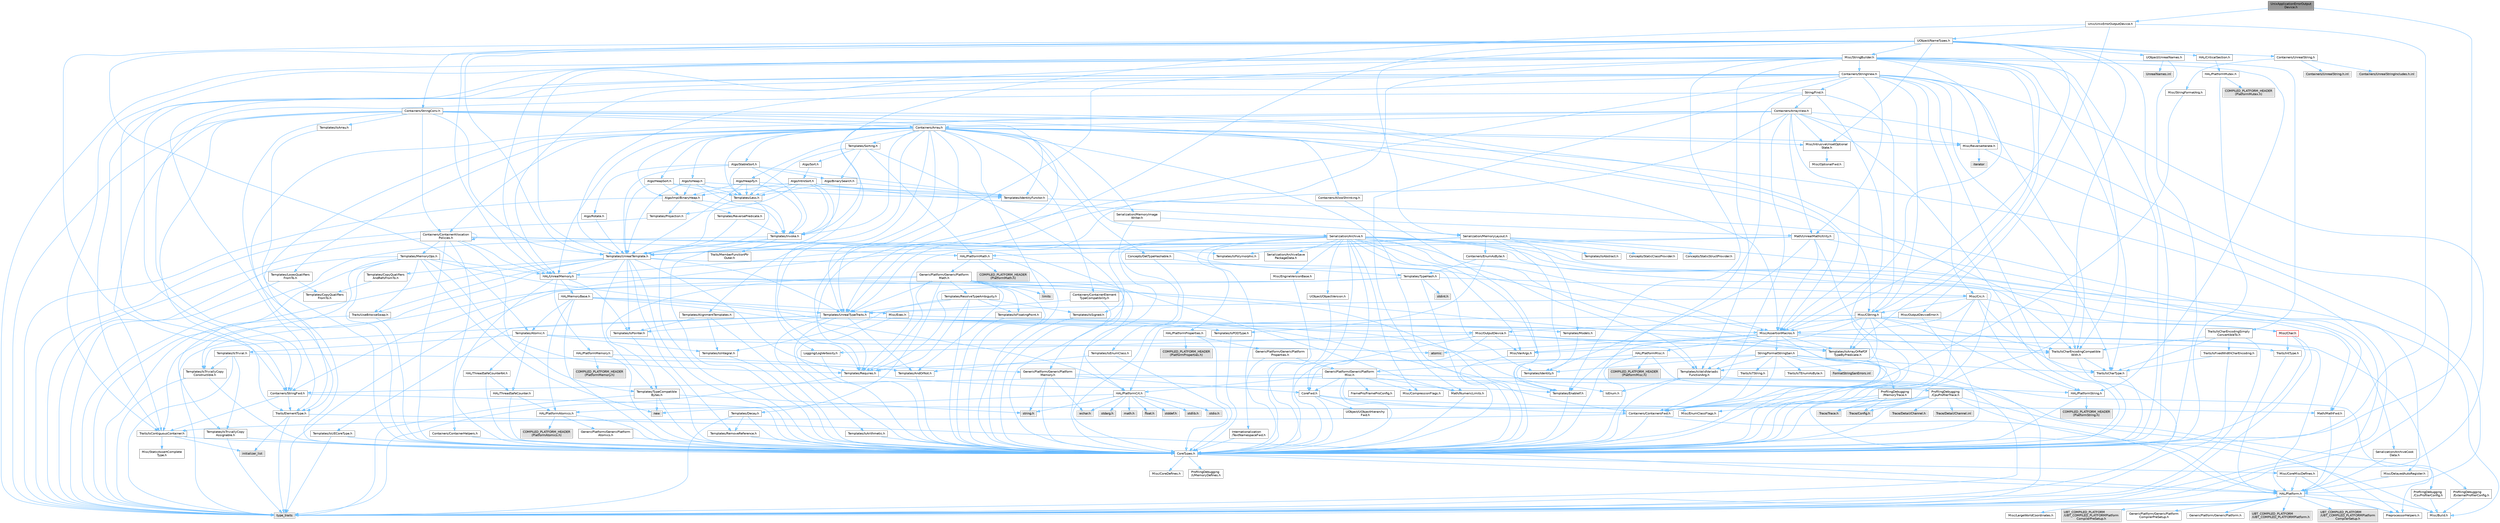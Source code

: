 digraph "UnixApplicationErrorOutputDevice.h"
{
 // INTERACTIVE_SVG=YES
 // LATEX_PDF_SIZE
  bgcolor="transparent";
  edge [fontname=Helvetica,fontsize=10,labelfontname=Helvetica,labelfontsize=10];
  node [fontname=Helvetica,fontsize=10,shape=box,height=0.2,width=0.4];
  Node1 [id="Node000001",label="UnixApplicationErrorOutput\lDevice.h",height=0.2,width=0.4,color="gray40", fillcolor="grey60", style="filled", fontcolor="black",tooltip=" "];
  Node1 -> Node2 [id="edge1_Node000001_Node000002",color="steelblue1",style="solid",tooltip=" "];
  Node2 [id="Node000002",label="CoreTypes.h",height=0.2,width=0.4,color="grey40", fillcolor="white", style="filled",URL="$dc/dec/CoreTypes_8h.html",tooltip=" "];
  Node2 -> Node3 [id="edge2_Node000002_Node000003",color="steelblue1",style="solid",tooltip=" "];
  Node3 [id="Node000003",label="HAL/Platform.h",height=0.2,width=0.4,color="grey40", fillcolor="white", style="filled",URL="$d9/dd0/Platform_8h.html",tooltip=" "];
  Node3 -> Node4 [id="edge3_Node000003_Node000004",color="steelblue1",style="solid",tooltip=" "];
  Node4 [id="Node000004",label="Misc/Build.h",height=0.2,width=0.4,color="grey40", fillcolor="white", style="filled",URL="$d3/dbb/Build_8h.html",tooltip=" "];
  Node3 -> Node5 [id="edge4_Node000003_Node000005",color="steelblue1",style="solid",tooltip=" "];
  Node5 [id="Node000005",label="Misc/LargeWorldCoordinates.h",height=0.2,width=0.4,color="grey40", fillcolor="white", style="filled",URL="$d2/dcb/LargeWorldCoordinates_8h.html",tooltip=" "];
  Node3 -> Node6 [id="edge5_Node000003_Node000006",color="steelblue1",style="solid",tooltip=" "];
  Node6 [id="Node000006",label="type_traits",height=0.2,width=0.4,color="grey60", fillcolor="#E0E0E0", style="filled",tooltip=" "];
  Node3 -> Node7 [id="edge6_Node000003_Node000007",color="steelblue1",style="solid",tooltip=" "];
  Node7 [id="Node000007",label="PreprocessorHelpers.h",height=0.2,width=0.4,color="grey40", fillcolor="white", style="filled",URL="$db/ddb/PreprocessorHelpers_8h.html",tooltip=" "];
  Node3 -> Node8 [id="edge7_Node000003_Node000008",color="steelblue1",style="solid",tooltip=" "];
  Node8 [id="Node000008",label="UBT_COMPILED_PLATFORM\l/UBT_COMPILED_PLATFORMPlatform\lCompilerPreSetup.h",height=0.2,width=0.4,color="grey60", fillcolor="#E0E0E0", style="filled",tooltip=" "];
  Node3 -> Node9 [id="edge8_Node000003_Node000009",color="steelblue1",style="solid",tooltip=" "];
  Node9 [id="Node000009",label="GenericPlatform/GenericPlatform\lCompilerPreSetup.h",height=0.2,width=0.4,color="grey40", fillcolor="white", style="filled",URL="$d9/dc8/GenericPlatformCompilerPreSetup_8h.html",tooltip=" "];
  Node3 -> Node10 [id="edge9_Node000003_Node000010",color="steelblue1",style="solid",tooltip=" "];
  Node10 [id="Node000010",label="GenericPlatform/GenericPlatform.h",height=0.2,width=0.4,color="grey40", fillcolor="white", style="filled",URL="$d6/d84/GenericPlatform_8h.html",tooltip=" "];
  Node3 -> Node11 [id="edge10_Node000003_Node000011",color="steelblue1",style="solid",tooltip=" "];
  Node11 [id="Node000011",label="UBT_COMPILED_PLATFORM\l/UBT_COMPILED_PLATFORMPlatform.h",height=0.2,width=0.4,color="grey60", fillcolor="#E0E0E0", style="filled",tooltip=" "];
  Node3 -> Node12 [id="edge11_Node000003_Node000012",color="steelblue1",style="solid",tooltip=" "];
  Node12 [id="Node000012",label="UBT_COMPILED_PLATFORM\l/UBT_COMPILED_PLATFORMPlatform\lCompilerSetup.h",height=0.2,width=0.4,color="grey60", fillcolor="#E0E0E0", style="filled",tooltip=" "];
  Node2 -> Node13 [id="edge12_Node000002_Node000013",color="steelblue1",style="solid",tooltip=" "];
  Node13 [id="Node000013",label="ProfilingDebugging\l/UMemoryDefines.h",height=0.2,width=0.4,color="grey40", fillcolor="white", style="filled",URL="$d2/da2/UMemoryDefines_8h.html",tooltip=" "];
  Node2 -> Node14 [id="edge13_Node000002_Node000014",color="steelblue1",style="solid",tooltip=" "];
  Node14 [id="Node000014",label="Misc/CoreMiscDefines.h",height=0.2,width=0.4,color="grey40", fillcolor="white", style="filled",URL="$da/d38/CoreMiscDefines_8h.html",tooltip=" "];
  Node14 -> Node3 [id="edge14_Node000014_Node000003",color="steelblue1",style="solid",tooltip=" "];
  Node14 -> Node7 [id="edge15_Node000014_Node000007",color="steelblue1",style="solid",tooltip=" "];
  Node2 -> Node15 [id="edge16_Node000002_Node000015",color="steelblue1",style="solid",tooltip=" "];
  Node15 [id="Node000015",label="Misc/CoreDefines.h",height=0.2,width=0.4,color="grey40", fillcolor="white", style="filled",URL="$d3/dd2/CoreDefines_8h.html",tooltip=" "];
  Node1 -> Node16 [id="edge17_Node000001_Node000016",color="steelblue1",style="solid",tooltip=" "];
  Node16 [id="Node000016",label="Unix/UnixErrorOutputDevice.h",height=0.2,width=0.4,color="grey40", fillcolor="white", style="filled",URL="$d9/df8/UnixErrorOutputDevice_8h.html",tooltip=" "];
  Node16 -> Node2 [id="edge18_Node000016_Node000002",color="steelblue1",style="solid",tooltip=" "];
  Node16 -> Node17 [id="edge19_Node000016_Node000017",color="steelblue1",style="solid",tooltip=" "];
  Node17 [id="Node000017",label="Logging/LogVerbosity.h",height=0.2,width=0.4,color="grey40", fillcolor="white", style="filled",URL="$d2/d8f/LogVerbosity_8h.html",tooltip=" "];
  Node17 -> Node2 [id="edge20_Node000017_Node000002",color="steelblue1",style="solid",tooltip=" "];
  Node16 -> Node18 [id="edge21_Node000016_Node000018",color="steelblue1",style="solid",tooltip=" "];
  Node18 [id="Node000018",label="Misc/OutputDeviceError.h",height=0.2,width=0.4,color="grey40", fillcolor="white", style="filled",URL="$de/d48/OutputDeviceError_8h.html",tooltip=" "];
  Node18 -> Node2 [id="edge22_Node000018_Node000002",color="steelblue1",style="solid",tooltip=" "];
  Node18 -> Node19 [id="edge23_Node000018_Node000019",color="steelblue1",style="solid",tooltip=" "];
  Node19 [id="Node000019",label="Misc/OutputDevice.h",height=0.2,width=0.4,color="grey40", fillcolor="white", style="filled",URL="$d7/d32/OutputDevice_8h.html",tooltip=" "];
  Node19 -> Node20 [id="edge24_Node000019_Node000020",color="steelblue1",style="solid",tooltip=" "];
  Node20 [id="Node000020",label="CoreFwd.h",height=0.2,width=0.4,color="grey40", fillcolor="white", style="filled",URL="$d1/d1e/CoreFwd_8h.html",tooltip=" "];
  Node20 -> Node2 [id="edge25_Node000020_Node000002",color="steelblue1",style="solid",tooltip=" "];
  Node20 -> Node21 [id="edge26_Node000020_Node000021",color="steelblue1",style="solid",tooltip=" "];
  Node21 [id="Node000021",label="Containers/ContainersFwd.h",height=0.2,width=0.4,color="grey40", fillcolor="white", style="filled",URL="$d4/d0a/ContainersFwd_8h.html",tooltip=" "];
  Node21 -> Node3 [id="edge27_Node000021_Node000003",color="steelblue1",style="solid",tooltip=" "];
  Node21 -> Node2 [id="edge28_Node000021_Node000002",color="steelblue1",style="solid",tooltip=" "];
  Node21 -> Node22 [id="edge29_Node000021_Node000022",color="steelblue1",style="solid",tooltip=" "];
  Node22 [id="Node000022",label="Traits/IsContiguousContainer.h",height=0.2,width=0.4,color="grey40", fillcolor="white", style="filled",URL="$d5/d3c/IsContiguousContainer_8h.html",tooltip=" "];
  Node22 -> Node2 [id="edge30_Node000022_Node000002",color="steelblue1",style="solid",tooltip=" "];
  Node22 -> Node23 [id="edge31_Node000022_Node000023",color="steelblue1",style="solid",tooltip=" "];
  Node23 [id="Node000023",label="Misc/StaticAssertComplete\lType.h",height=0.2,width=0.4,color="grey40", fillcolor="white", style="filled",URL="$d5/d4e/StaticAssertCompleteType_8h.html",tooltip=" "];
  Node22 -> Node24 [id="edge32_Node000022_Node000024",color="steelblue1",style="solid",tooltip=" "];
  Node24 [id="Node000024",label="initializer_list",height=0.2,width=0.4,color="grey60", fillcolor="#E0E0E0", style="filled",tooltip=" "];
  Node20 -> Node25 [id="edge33_Node000020_Node000025",color="steelblue1",style="solid",tooltip=" "];
  Node25 [id="Node000025",label="Math/MathFwd.h",height=0.2,width=0.4,color="grey40", fillcolor="white", style="filled",URL="$d2/d10/MathFwd_8h.html",tooltip=" "];
  Node25 -> Node3 [id="edge34_Node000025_Node000003",color="steelblue1",style="solid",tooltip=" "];
  Node20 -> Node26 [id="edge35_Node000020_Node000026",color="steelblue1",style="solid",tooltip=" "];
  Node26 [id="Node000026",label="UObject/UObjectHierarchy\lFwd.h",height=0.2,width=0.4,color="grey40", fillcolor="white", style="filled",URL="$d3/d13/UObjectHierarchyFwd_8h.html",tooltip=" "];
  Node19 -> Node2 [id="edge36_Node000019_Node000002",color="steelblue1",style="solid",tooltip=" "];
  Node19 -> Node17 [id="edge37_Node000019_Node000017",color="steelblue1",style="solid",tooltip=" "];
  Node19 -> Node27 [id="edge38_Node000019_Node000027",color="steelblue1",style="solid",tooltip=" "];
  Node27 [id="Node000027",label="Misc/VarArgs.h",height=0.2,width=0.4,color="grey40", fillcolor="white", style="filled",URL="$d5/d6f/VarArgs_8h.html",tooltip=" "];
  Node27 -> Node2 [id="edge39_Node000027_Node000002",color="steelblue1",style="solid",tooltip=" "];
  Node19 -> Node28 [id="edge40_Node000019_Node000028",color="steelblue1",style="solid",tooltip=" "];
  Node28 [id="Node000028",label="Templates/IsArrayOrRefOf\lTypeByPredicate.h",height=0.2,width=0.4,color="grey40", fillcolor="white", style="filled",URL="$d6/da1/IsArrayOrRefOfTypeByPredicate_8h.html",tooltip=" "];
  Node28 -> Node2 [id="edge41_Node000028_Node000002",color="steelblue1",style="solid",tooltip=" "];
  Node19 -> Node29 [id="edge42_Node000019_Node000029",color="steelblue1",style="solid",tooltip=" "];
  Node29 [id="Node000029",label="Templates/IsValidVariadic\lFunctionArg.h",height=0.2,width=0.4,color="grey40", fillcolor="white", style="filled",URL="$d0/dc8/IsValidVariadicFunctionArg_8h.html",tooltip=" "];
  Node29 -> Node2 [id="edge43_Node000029_Node000002",color="steelblue1",style="solid",tooltip=" "];
  Node29 -> Node30 [id="edge44_Node000029_Node000030",color="steelblue1",style="solid",tooltip=" "];
  Node30 [id="Node000030",label="IsEnum.h",height=0.2,width=0.4,color="grey40", fillcolor="white", style="filled",URL="$d4/de5/IsEnum_8h.html",tooltip=" "];
  Node29 -> Node6 [id="edge45_Node000029_Node000006",color="steelblue1",style="solid",tooltip=" "];
  Node19 -> Node31 [id="edge46_Node000019_Node000031",color="steelblue1",style="solid",tooltip=" "];
  Node31 [id="Node000031",label="Traits/IsCharEncodingCompatible\lWith.h",height=0.2,width=0.4,color="grey40", fillcolor="white", style="filled",URL="$df/dd1/IsCharEncodingCompatibleWith_8h.html",tooltip=" "];
  Node31 -> Node6 [id="edge47_Node000031_Node000006",color="steelblue1",style="solid",tooltip=" "];
  Node31 -> Node32 [id="edge48_Node000031_Node000032",color="steelblue1",style="solid",tooltip=" "];
  Node32 [id="Node000032",label="Traits/IsCharType.h",height=0.2,width=0.4,color="grey40", fillcolor="white", style="filled",URL="$db/d51/IsCharType_8h.html",tooltip=" "];
  Node32 -> Node2 [id="edge49_Node000032_Node000002",color="steelblue1",style="solid",tooltip=" "];
  Node16 -> Node33 [id="edge50_Node000016_Node000033",color="steelblue1",style="solid",tooltip=" "];
  Node33 [id="Node000033",label="UObject/NameTypes.h",height=0.2,width=0.4,color="grey40", fillcolor="white", style="filled",URL="$d6/d35/NameTypes_8h.html",tooltip=" "];
  Node33 -> Node2 [id="edge51_Node000033_Node000002",color="steelblue1",style="solid",tooltip=" "];
  Node33 -> Node34 [id="edge52_Node000033_Node000034",color="steelblue1",style="solid",tooltip=" "];
  Node34 [id="Node000034",label="Misc/AssertionMacros.h",height=0.2,width=0.4,color="grey40", fillcolor="white", style="filled",URL="$d0/dfa/AssertionMacros_8h.html",tooltip=" "];
  Node34 -> Node2 [id="edge53_Node000034_Node000002",color="steelblue1",style="solid",tooltip=" "];
  Node34 -> Node3 [id="edge54_Node000034_Node000003",color="steelblue1",style="solid",tooltip=" "];
  Node34 -> Node35 [id="edge55_Node000034_Node000035",color="steelblue1",style="solid",tooltip=" "];
  Node35 [id="Node000035",label="HAL/PlatformMisc.h",height=0.2,width=0.4,color="grey40", fillcolor="white", style="filled",URL="$d0/df5/PlatformMisc_8h.html",tooltip=" "];
  Node35 -> Node2 [id="edge56_Node000035_Node000002",color="steelblue1",style="solid",tooltip=" "];
  Node35 -> Node36 [id="edge57_Node000035_Node000036",color="steelblue1",style="solid",tooltip=" "];
  Node36 [id="Node000036",label="GenericPlatform/GenericPlatform\lMisc.h",height=0.2,width=0.4,color="grey40", fillcolor="white", style="filled",URL="$db/d9a/GenericPlatformMisc_8h.html",tooltip=" "];
  Node36 -> Node37 [id="edge58_Node000036_Node000037",color="steelblue1",style="solid",tooltip=" "];
  Node37 [id="Node000037",label="Containers/StringFwd.h",height=0.2,width=0.4,color="grey40", fillcolor="white", style="filled",URL="$df/d37/StringFwd_8h.html",tooltip=" "];
  Node37 -> Node2 [id="edge59_Node000037_Node000002",color="steelblue1",style="solid",tooltip=" "];
  Node37 -> Node38 [id="edge60_Node000037_Node000038",color="steelblue1",style="solid",tooltip=" "];
  Node38 [id="Node000038",label="Traits/ElementType.h",height=0.2,width=0.4,color="grey40", fillcolor="white", style="filled",URL="$d5/d4f/ElementType_8h.html",tooltip=" "];
  Node38 -> Node3 [id="edge61_Node000038_Node000003",color="steelblue1",style="solid",tooltip=" "];
  Node38 -> Node24 [id="edge62_Node000038_Node000024",color="steelblue1",style="solid",tooltip=" "];
  Node38 -> Node6 [id="edge63_Node000038_Node000006",color="steelblue1",style="solid",tooltip=" "];
  Node37 -> Node22 [id="edge64_Node000037_Node000022",color="steelblue1",style="solid",tooltip=" "];
  Node36 -> Node20 [id="edge65_Node000036_Node000020",color="steelblue1",style="solid",tooltip=" "];
  Node36 -> Node2 [id="edge66_Node000036_Node000002",color="steelblue1",style="solid",tooltip=" "];
  Node36 -> Node39 [id="edge67_Node000036_Node000039",color="steelblue1",style="solid",tooltip=" "];
  Node39 [id="Node000039",label="FramePro/FrameProConfig.h",height=0.2,width=0.4,color="grey40", fillcolor="white", style="filled",URL="$d7/d90/FrameProConfig_8h.html",tooltip=" "];
  Node36 -> Node40 [id="edge68_Node000036_Node000040",color="steelblue1",style="solid",tooltip=" "];
  Node40 [id="Node000040",label="HAL/PlatformCrt.h",height=0.2,width=0.4,color="grey40", fillcolor="white", style="filled",URL="$d8/d75/PlatformCrt_8h.html",tooltip=" "];
  Node40 -> Node41 [id="edge69_Node000040_Node000041",color="steelblue1",style="solid",tooltip=" "];
  Node41 [id="Node000041",label="new",height=0.2,width=0.4,color="grey60", fillcolor="#E0E0E0", style="filled",tooltip=" "];
  Node40 -> Node42 [id="edge70_Node000040_Node000042",color="steelblue1",style="solid",tooltip=" "];
  Node42 [id="Node000042",label="wchar.h",height=0.2,width=0.4,color="grey60", fillcolor="#E0E0E0", style="filled",tooltip=" "];
  Node40 -> Node43 [id="edge71_Node000040_Node000043",color="steelblue1",style="solid",tooltip=" "];
  Node43 [id="Node000043",label="stddef.h",height=0.2,width=0.4,color="grey60", fillcolor="#E0E0E0", style="filled",tooltip=" "];
  Node40 -> Node44 [id="edge72_Node000040_Node000044",color="steelblue1",style="solid",tooltip=" "];
  Node44 [id="Node000044",label="stdlib.h",height=0.2,width=0.4,color="grey60", fillcolor="#E0E0E0", style="filled",tooltip=" "];
  Node40 -> Node45 [id="edge73_Node000040_Node000045",color="steelblue1",style="solid",tooltip=" "];
  Node45 [id="Node000045",label="stdio.h",height=0.2,width=0.4,color="grey60", fillcolor="#E0E0E0", style="filled",tooltip=" "];
  Node40 -> Node46 [id="edge74_Node000040_Node000046",color="steelblue1",style="solid",tooltip=" "];
  Node46 [id="Node000046",label="stdarg.h",height=0.2,width=0.4,color="grey60", fillcolor="#E0E0E0", style="filled",tooltip=" "];
  Node40 -> Node47 [id="edge75_Node000040_Node000047",color="steelblue1",style="solid",tooltip=" "];
  Node47 [id="Node000047",label="math.h",height=0.2,width=0.4,color="grey60", fillcolor="#E0E0E0", style="filled",tooltip=" "];
  Node40 -> Node48 [id="edge76_Node000040_Node000048",color="steelblue1",style="solid",tooltip=" "];
  Node48 [id="Node000048",label="float.h",height=0.2,width=0.4,color="grey60", fillcolor="#E0E0E0", style="filled",tooltip=" "];
  Node40 -> Node49 [id="edge77_Node000040_Node000049",color="steelblue1",style="solid",tooltip=" "];
  Node49 [id="Node000049",label="string.h",height=0.2,width=0.4,color="grey60", fillcolor="#E0E0E0", style="filled",tooltip=" "];
  Node36 -> Node50 [id="edge78_Node000036_Node000050",color="steelblue1",style="solid",tooltip=" "];
  Node50 [id="Node000050",label="Math/NumericLimits.h",height=0.2,width=0.4,color="grey40", fillcolor="white", style="filled",URL="$df/d1b/NumericLimits_8h.html",tooltip=" "];
  Node50 -> Node2 [id="edge79_Node000050_Node000002",color="steelblue1",style="solid",tooltip=" "];
  Node36 -> Node51 [id="edge80_Node000036_Node000051",color="steelblue1",style="solid",tooltip=" "];
  Node51 [id="Node000051",label="Misc/CompressionFlags.h",height=0.2,width=0.4,color="grey40", fillcolor="white", style="filled",URL="$d9/d76/CompressionFlags_8h.html",tooltip=" "];
  Node36 -> Node52 [id="edge81_Node000036_Node000052",color="steelblue1",style="solid",tooltip=" "];
  Node52 [id="Node000052",label="Misc/EnumClassFlags.h",height=0.2,width=0.4,color="grey40", fillcolor="white", style="filled",URL="$d8/de7/EnumClassFlags_8h.html",tooltip=" "];
  Node36 -> Node53 [id="edge82_Node000036_Node000053",color="steelblue1",style="solid",tooltip=" "];
  Node53 [id="Node000053",label="ProfilingDebugging\l/CsvProfilerConfig.h",height=0.2,width=0.4,color="grey40", fillcolor="white", style="filled",URL="$d3/d88/CsvProfilerConfig_8h.html",tooltip=" "];
  Node53 -> Node4 [id="edge83_Node000053_Node000004",color="steelblue1",style="solid",tooltip=" "];
  Node36 -> Node54 [id="edge84_Node000036_Node000054",color="steelblue1",style="solid",tooltip=" "];
  Node54 [id="Node000054",label="ProfilingDebugging\l/ExternalProfilerConfig.h",height=0.2,width=0.4,color="grey40", fillcolor="white", style="filled",URL="$d3/dbb/ExternalProfilerConfig_8h.html",tooltip=" "];
  Node54 -> Node4 [id="edge85_Node000054_Node000004",color="steelblue1",style="solid",tooltip=" "];
  Node35 -> Node55 [id="edge86_Node000035_Node000055",color="steelblue1",style="solid",tooltip=" "];
  Node55 [id="Node000055",label="COMPILED_PLATFORM_HEADER\l(PlatformMisc.h)",height=0.2,width=0.4,color="grey60", fillcolor="#E0E0E0", style="filled",tooltip=" "];
  Node35 -> Node56 [id="edge87_Node000035_Node000056",color="steelblue1",style="solid",tooltip=" "];
  Node56 [id="Node000056",label="ProfilingDebugging\l/CpuProfilerTrace.h",height=0.2,width=0.4,color="grey40", fillcolor="white", style="filled",URL="$da/dcb/CpuProfilerTrace_8h.html",tooltip=" "];
  Node56 -> Node2 [id="edge88_Node000056_Node000002",color="steelblue1",style="solid",tooltip=" "];
  Node56 -> Node21 [id="edge89_Node000056_Node000021",color="steelblue1",style="solid",tooltip=" "];
  Node56 -> Node57 [id="edge90_Node000056_Node000057",color="steelblue1",style="solid",tooltip=" "];
  Node57 [id="Node000057",label="HAL/PlatformAtomics.h",height=0.2,width=0.4,color="grey40", fillcolor="white", style="filled",URL="$d3/d36/PlatformAtomics_8h.html",tooltip=" "];
  Node57 -> Node2 [id="edge91_Node000057_Node000002",color="steelblue1",style="solid",tooltip=" "];
  Node57 -> Node58 [id="edge92_Node000057_Node000058",color="steelblue1",style="solid",tooltip=" "];
  Node58 [id="Node000058",label="GenericPlatform/GenericPlatform\lAtomics.h",height=0.2,width=0.4,color="grey40", fillcolor="white", style="filled",URL="$da/d72/GenericPlatformAtomics_8h.html",tooltip=" "];
  Node58 -> Node2 [id="edge93_Node000058_Node000002",color="steelblue1",style="solid",tooltip=" "];
  Node57 -> Node59 [id="edge94_Node000057_Node000059",color="steelblue1",style="solid",tooltip=" "];
  Node59 [id="Node000059",label="COMPILED_PLATFORM_HEADER\l(PlatformAtomics.h)",height=0.2,width=0.4,color="grey60", fillcolor="#E0E0E0", style="filled",tooltip=" "];
  Node56 -> Node7 [id="edge95_Node000056_Node000007",color="steelblue1",style="solid",tooltip=" "];
  Node56 -> Node4 [id="edge96_Node000056_Node000004",color="steelblue1",style="solid",tooltip=" "];
  Node56 -> Node60 [id="edge97_Node000056_Node000060",color="steelblue1",style="solid",tooltip=" "];
  Node60 [id="Node000060",label="Trace/Config.h",height=0.2,width=0.4,color="grey60", fillcolor="#E0E0E0", style="filled",tooltip=" "];
  Node56 -> Node61 [id="edge98_Node000056_Node000061",color="steelblue1",style="solid",tooltip=" "];
  Node61 [id="Node000061",label="Trace/Detail/Channel.h",height=0.2,width=0.4,color="grey60", fillcolor="#E0E0E0", style="filled",tooltip=" "];
  Node56 -> Node62 [id="edge99_Node000056_Node000062",color="steelblue1",style="solid",tooltip=" "];
  Node62 [id="Node000062",label="Trace/Detail/Channel.inl",height=0.2,width=0.4,color="grey60", fillcolor="#E0E0E0", style="filled",tooltip=" "];
  Node56 -> Node63 [id="edge100_Node000056_Node000063",color="steelblue1",style="solid",tooltip=" "];
  Node63 [id="Node000063",label="Trace/Trace.h",height=0.2,width=0.4,color="grey60", fillcolor="#E0E0E0", style="filled",tooltip=" "];
  Node34 -> Node7 [id="edge101_Node000034_Node000007",color="steelblue1",style="solid",tooltip=" "];
  Node34 -> Node64 [id="edge102_Node000034_Node000064",color="steelblue1",style="solid",tooltip=" "];
  Node64 [id="Node000064",label="Templates/EnableIf.h",height=0.2,width=0.4,color="grey40", fillcolor="white", style="filled",URL="$d7/d60/EnableIf_8h.html",tooltip=" "];
  Node64 -> Node2 [id="edge103_Node000064_Node000002",color="steelblue1",style="solid",tooltip=" "];
  Node34 -> Node28 [id="edge104_Node000034_Node000028",color="steelblue1",style="solid",tooltip=" "];
  Node34 -> Node29 [id="edge105_Node000034_Node000029",color="steelblue1",style="solid",tooltip=" "];
  Node34 -> Node31 [id="edge106_Node000034_Node000031",color="steelblue1",style="solid",tooltip=" "];
  Node34 -> Node27 [id="edge107_Node000034_Node000027",color="steelblue1",style="solid",tooltip=" "];
  Node34 -> Node65 [id="edge108_Node000034_Node000065",color="steelblue1",style="solid",tooltip=" "];
  Node65 [id="Node000065",label="String/FormatStringSan.h",height=0.2,width=0.4,color="grey40", fillcolor="white", style="filled",URL="$d3/d8b/FormatStringSan_8h.html",tooltip=" "];
  Node65 -> Node6 [id="edge109_Node000065_Node000006",color="steelblue1",style="solid",tooltip=" "];
  Node65 -> Node2 [id="edge110_Node000065_Node000002",color="steelblue1",style="solid",tooltip=" "];
  Node65 -> Node66 [id="edge111_Node000065_Node000066",color="steelblue1",style="solid",tooltip=" "];
  Node66 [id="Node000066",label="Templates/Requires.h",height=0.2,width=0.4,color="grey40", fillcolor="white", style="filled",URL="$dc/d96/Requires_8h.html",tooltip=" "];
  Node66 -> Node64 [id="edge112_Node000066_Node000064",color="steelblue1",style="solid",tooltip=" "];
  Node66 -> Node6 [id="edge113_Node000066_Node000006",color="steelblue1",style="solid",tooltip=" "];
  Node65 -> Node67 [id="edge114_Node000065_Node000067",color="steelblue1",style="solid",tooltip=" "];
  Node67 [id="Node000067",label="Templates/Identity.h",height=0.2,width=0.4,color="grey40", fillcolor="white", style="filled",URL="$d0/dd5/Identity_8h.html",tooltip=" "];
  Node65 -> Node29 [id="edge115_Node000065_Node000029",color="steelblue1",style="solid",tooltip=" "];
  Node65 -> Node32 [id="edge116_Node000065_Node000032",color="steelblue1",style="solid",tooltip=" "];
  Node65 -> Node68 [id="edge117_Node000065_Node000068",color="steelblue1",style="solid",tooltip=" "];
  Node68 [id="Node000068",label="Traits/IsTEnumAsByte.h",height=0.2,width=0.4,color="grey40", fillcolor="white", style="filled",URL="$d1/de6/IsTEnumAsByte_8h.html",tooltip=" "];
  Node65 -> Node69 [id="edge118_Node000065_Node000069",color="steelblue1",style="solid",tooltip=" "];
  Node69 [id="Node000069",label="Traits/IsTString.h",height=0.2,width=0.4,color="grey40", fillcolor="white", style="filled",URL="$d0/df8/IsTString_8h.html",tooltip=" "];
  Node69 -> Node21 [id="edge119_Node000069_Node000021",color="steelblue1",style="solid",tooltip=" "];
  Node65 -> Node21 [id="edge120_Node000065_Node000021",color="steelblue1",style="solid",tooltip=" "];
  Node65 -> Node70 [id="edge121_Node000065_Node000070",color="steelblue1",style="solid",tooltip=" "];
  Node70 [id="Node000070",label="FormatStringSanErrors.inl",height=0.2,width=0.4,color="grey60", fillcolor="#E0E0E0", style="filled",tooltip=" "];
  Node34 -> Node71 [id="edge122_Node000034_Node000071",color="steelblue1",style="solid",tooltip=" "];
  Node71 [id="Node000071",label="atomic",height=0.2,width=0.4,color="grey60", fillcolor="#E0E0E0", style="filled",tooltip=" "];
  Node33 -> Node72 [id="edge123_Node000033_Node000072",color="steelblue1",style="solid",tooltip=" "];
  Node72 [id="Node000072",label="HAL/UnrealMemory.h",height=0.2,width=0.4,color="grey40", fillcolor="white", style="filled",URL="$d9/d96/UnrealMemory_8h.html",tooltip=" "];
  Node72 -> Node2 [id="edge124_Node000072_Node000002",color="steelblue1",style="solid",tooltip=" "];
  Node72 -> Node73 [id="edge125_Node000072_Node000073",color="steelblue1",style="solid",tooltip=" "];
  Node73 [id="Node000073",label="GenericPlatform/GenericPlatform\lMemory.h",height=0.2,width=0.4,color="grey40", fillcolor="white", style="filled",URL="$dd/d22/GenericPlatformMemory_8h.html",tooltip=" "];
  Node73 -> Node20 [id="edge126_Node000073_Node000020",color="steelblue1",style="solid",tooltip=" "];
  Node73 -> Node2 [id="edge127_Node000073_Node000002",color="steelblue1",style="solid",tooltip=" "];
  Node73 -> Node74 [id="edge128_Node000073_Node000074",color="steelblue1",style="solid",tooltip=" "];
  Node74 [id="Node000074",label="HAL/PlatformString.h",height=0.2,width=0.4,color="grey40", fillcolor="white", style="filled",URL="$db/db5/PlatformString_8h.html",tooltip=" "];
  Node74 -> Node2 [id="edge129_Node000074_Node000002",color="steelblue1",style="solid",tooltip=" "];
  Node74 -> Node75 [id="edge130_Node000074_Node000075",color="steelblue1",style="solid",tooltip=" "];
  Node75 [id="Node000075",label="COMPILED_PLATFORM_HEADER\l(PlatformString.h)",height=0.2,width=0.4,color="grey60", fillcolor="#E0E0E0", style="filled",tooltip=" "];
  Node73 -> Node49 [id="edge131_Node000073_Node000049",color="steelblue1",style="solid",tooltip=" "];
  Node73 -> Node42 [id="edge132_Node000073_Node000042",color="steelblue1",style="solid",tooltip=" "];
  Node72 -> Node76 [id="edge133_Node000072_Node000076",color="steelblue1",style="solid",tooltip=" "];
  Node76 [id="Node000076",label="HAL/MemoryBase.h",height=0.2,width=0.4,color="grey40", fillcolor="white", style="filled",URL="$d6/d9f/MemoryBase_8h.html",tooltip=" "];
  Node76 -> Node2 [id="edge134_Node000076_Node000002",color="steelblue1",style="solid",tooltip=" "];
  Node76 -> Node57 [id="edge135_Node000076_Node000057",color="steelblue1",style="solid",tooltip=" "];
  Node76 -> Node40 [id="edge136_Node000076_Node000040",color="steelblue1",style="solid",tooltip=" "];
  Node76 -> Node77 [id="edge137_Node000076_Node000077",color="steelblue1",style="solid",tooltip=" "];
  Node77 [id="Node000077",label="Misc/Exec.h",height=0.2,width=0.4,color="grey40", fillcolor="white", style="filled",URL="$de/ddb/Exec_8h.html",tooltip=" "];
  Node77 -> Node2 [id="edge138_Node000077_Node000002",color="steelblue1",style="solid",tooltip=" "];
  Node77 -> Node34 [id="edge139_Node000077_Node000034",color="steelblue1",style="solid",tooltip=" "];
  Node76 -> Node19 [id="edge140_Node000076_Node000019",color="steelblue1",style="solid",tooltip=" "];
  Node76 -> Node78 [id="edge141_Node000076_Node000078",color="steelblue1",style="solid",tooltip=" "];
  Node78 [id="Node000078",label="Templates/Atomic.h",height=0.2,width=0.4,color="grey40", fillcolor="white", style="filled",URL="$d3/d91/Atomic_8h.html",tooltip=" "];
  Node78 -> Node79 [id="edge142_Node000078_Node000079",color="steelblue1",style="solid",tooltip=" "];
  Node79 [id="Node000079",label="HAL/ThreadSafeCounter.h",height=0.2,width=0.4,color="grey40", fillcolor="white", style="filled",URL="$dc/dc9/ThreadSafeCounter_8h.html",tooltip=" "];
  Node79 -> Node2 [id="edge143_Node000079_Node000002",color="steelblue1",style="solid",tooltip=" "];
  Node79 -> Node57 [id="edge144_Node000079_Node000057",color="steelblue1",style="solid",tooltip=" "];
  Node78 -> Node80 [id="edge145_Node000078_Node000080",color="steelblue1",style="solid",tooltip=" "];
  Node80 [id="Node000080",label="HAL/ThreadSafeCounter64.h",height=0.2,width=0.4,color="grey40", fillcolor="white", style="filled",URL="$d0/d12/ThreadSafeCounter64_8h.html",tooltip=" "];
  Node80 -> Node2 [id="edge146_Node000080_Node000002",color="steelblue1",style="solid",tooltip=" "];
  Node80 -> Node79 [id="edge147_Node000080_Node000079",color="steelblue1",style="solid",tooltip=" "];
  Node78 -> Node81 [id="edge148_Node000078_Node000081",color="steelblue1",style="solid",tooltip=" "];
  Node81 [id="Node000081",label="Templates/IsIntegral.h",height=0.2,width=0.4,color="grey40", fillcolor="white", style="filled",URL="$da/d64/IsIntegral_8h.html",tooltip=" "];
  Node81 -> Node2 [id="edge149_Node000081_Node000002",color="steelblue1",style="solid",tooltip=" "];
  Node78 -> Node82 [id="edge150_Node000078_Node000082",color="steelblue1",style="solid",tooltip=" "];
  Node82 [id="Node000082",label="Templates/IsTrivial.h",height=0.2,width=0.4,color="grey40", fillcolor="white", style="filled",URL="$da/d4c/IsTrivial_8h.html",tooltip=" "];
  Node82 -> Node83 [id="edge151_Node000082_Node000083",color="steelblue1",style="solid",tooltip=" "];
  Node83 [id="Node000083",label="Templates/AndOrNot.h",height=0.2,width=0.4,color="grey40", fillcolor="white", style="filled",URL="$db/d0a/AndOrNot_8h.html",tooltip=" "];
  Node83 -> Node2 [id="edge152_Node000083_Node000002",color="steelblue1",style="solid",tooltip=" "];
  Node82 -> Node84 [id="edge153_Node000082_Node000084",color="steelblue1",style="solid",tooltip=" "];
  Node84 [id="Node000084",label="Templates/IsTriviallyCopy\lConstructible.h",height=0.2,width=0.4,color="grey40", fillcolor="white", style="filled",URL="$d3/d78/IsTriviallyCopyConstructible_8h.html",tooltip=" "];
  Node84 -> Node2 [id="edge154_Node000084_Node000002",color="steelblue1",style="solid",tooltip=" "];
  Node84 -> Node6 [id="edge155_Node000084_Node000006",color="steelblue1",style="solid",tooltip=" "];
  Node82 -> Node85 [id="edge156_Node000082_Node000085",color="steelblue1",style="solid",tooltip=" "];
  Node85 [id="Node000085",label="Templates/IsTriviallyCopy\lAssignable.h",height=0.2,width=0.4,color="grey40", fillcolor="white", style="filled",URL="$d2/df2/IsTriviallyCopyAssignable_8h.html",tooltip=" "];
  Node85 -> Node2 [id="edge157_Node000085_Node000002",color="steelblue1",style="solid",tooltip=" "];
  Node85 -> Node6 [id="edge158_Node000085_Node000006",color="steelblue1",style="solid",tooltip=" "];
  Node82 -> Node6 [id="edge159_Node000082_Node000006",color="steelblue1",style="solid",tooltip=" "];
  Node78 -> Node86 [id="edge160_Node000078_Node000086",color="steelblue1",style="solid",tooltip=" "];
  Node86 [id="Node000086",label="Traits/IntType.h",height=0.2,width=0.4,color="grey40", fillcolor="white", style="filled",URL="$d7/deb/IntType_8h.html",tooltip=" "];
  Node86 -> Node3 [id="edge161_Node000086_Node000003",color="steelblue1",style="solid",tooltip=" "];
  Node78 -> Node71 [id="edge162_Node000078_Node000071",color="steelblue1",style="solid",tooltip=" "];
  Node72 -> Node87 [id="edge163_Node000072_Node000087",color="steelblue1",style="solid",tooltip=" "];
  Node87 [id="Node000087",label="HAL/PlatformMemory.h",height=0.2,width=0.4,color="grey40", fillcolor="white", style="filled",URL="$de/d68/PlatformMemory_8h.html",tooltip=" "];
  Node87 -> Node2 [id="edge164_Node000087_Node000002",color="steelblue1",style="solid",tooltip=" "];
  Node87 -> Node73 [id="edge165_Node000087_Node000073",color="steelblue1",style="solid",tooltip=" "];
  Node87 -> Node88 [id="edge166_Node000087_Node000088",color="steelblue1",style="solid",tooltip=" "];
  Node88 [id="Node000088",label="COMPILED_PLATFORM_HEADER\l(PlatformMemory.h)",height=0.2,width=0.4,color="grey60", fillcolor="#E0E0E0", style="filled",tooltip=" "];
  Node72 -> Node89 [id="edge167_Node000072_Node000089",color="steelblue1",style="solid",tooltip=" "];
  Node89 [id="Node000089",label="ProfilingDebugging\l/MemoryTrace.h",height=0.2,width=0.4,color="grey40", fillcolor="white", style="filled",URL="$da/dd7/MemoryTrace_8h.html",tooltip=" "];
  Node89 -> Node3 [id="edge168_Node000089_Node000003",color="steelblue1",style="solid",tooltip=" "];
  Node89 -> Node52 [id="edge169_Node000089_Node000052",color="steelblue1",style="solid",tooltip=" "];
  Node89 -> Node60 [id="edge170_Node000089_Node000060",color="steelblue1",style="solid",tooltip=" "];
  Node89 -> Node63 [id="edge171_Node000089_Node000063",color="steelblue1",style="solid",tooltip=" "];
  Node72 -> Node90 [id="edge172_Node000072_Node000090",color="steelblue1",style="solid",tooltip=" "];
  Node90 [id="Node000090",label="Templates/IsPointer.h",height=0.2,width=0.4,color="grey40", fillcolor="white", style="filled",URL="$d7/d05/IsPointer_8h.html",tooltip=" "];
  Node90 -> Node2 [id="edge173_Node000090_Node000002",color="steelblue1",style="solid",tooltip=" "];
  Node33 -> Node91 [id="edge174_Node000033_Node000091",color="steelblue1",style="solid",tooltip=" "];
  Node91 [id="Node000091",label="Templates/UnrealTypeTraits.h",height=0.2,width=0.4,color="grey40", fillcolor="white", style="filled",URL="$d2/d2d/UnrealTypeTraits_8h.html",tooltip=" "];
  Node91 -> Node2 [id="edge175_Node000091_Node000002",color="steelblue1",style="solid",tooltip=" "];
  Node91 -> Node90 [id="edge176_Node000091_Node000090",color="steelblue1",style="solid",tooltip=" "];
  Node91 -> Node34 [id="edge177_Node000091_Node000034",color="steelblue1",style="solid",tooltip=" "];
  Node91 -> Node83 [id="edge178_Node000091_Node000083",color="steelblue1",style="solid",tooltip=" "];
  Node91 -> Node64 [id="edge179_Node000091_Node000064",color="steelblue1",style="solid",tooltip=" "];
  Node91 -> Node92 [id="edge180_Node000091_Node000092",color="steelblue1",style="solid",tooltip=" "];
  Node92 [id="Node000092",label="Templates/IsArithmetic.h",height=0.2,width=0.4,color="grey40", fillcolor="white", style="filled",URL="$d2/d5d/IsArithmetic_8h.html",tooltip=" "];
  Node92 -> Node2 [id="edge181_Node000092_Node000002",color="steelblue1",style="solid",tooltip=" "];
  Node91 -> Node30 [id="edge182_Node000091_Node000030",color="steelblue1",style="solid",tooltip=" "];
  Node91 -> Node93 [id="edge183_Node000091_Node000093",color="steelblue1",style="solid",tooltip=" "];
  Node93 [id="Node000093",label="Templates/Models.h",height=0.2,width=0.4,color="grey40", fillcolor="white", style="filled",URL="$d3/d0c/Models_8h.html",tooltip=" "];
  Node93 -> Node67 [id="edge184_Node000093_Node000067",color="steelblue1",style="solid",tooltip=" "];
  Node91 -> Node94 [id="edge185_Node000091_Node000094",color="steelblue1",style="solid",tooltip=" "];
  Node94 [id="Node000094",label="Templates/IsPODType.h",height=0.2,width=0.4,color="grey40", fillcolor="white", style="filled",URL="$d7/db1/IsPODType_8h.html",tooltip=" "];
  Node94 -> Node2 [id="edge186_Node000094_Node000002",color="steelblue1",style="solid",tooltip=" "];
  Node91 -> Node95 [id="edge187_Node000091_Node000095",color="steelblue1",style="solid",tooltip=" "];
  Node95 [id="Node000095",label="Templates/IsUECoreType.h",height=0.2,width=0.4,color="grey40", fillcolor="white", style="filled",URL="$d1/db8/IsUECoreType_8h.html",tooltip=" "];
  Node95 -> Node2 [id="edge188_Node000095_Node000002",color="steelblue1",style="solid",tooltip=" "];
  Node95 -> Node6 [id="edge189_Node000095_Node000006",color="steelblue1",style="solid",tooltip=" "];
  Node91 -> Node84 [id="edge190_Node000091_Node000084",color="steelblue1",style="solid",tooltip=" "];
  Node33 -> Node96 [id="edge191_Node000033_Node000096",color="steelblue1",style="solid",tooltip=" "];
  Node96 [id="Node000096",label="Templates/UnrealTemplate.h",height=0.2,width=0.4,color="grey40", fillcolor="white", style="filled",URL="$d4/d24/UnrealTemplate_8h.html",tooltip=" "];
  Node96 -> Node2 [id="edge192_Node000096_Node000002",color="steelblue1",style="solid",tooltip=" "];
  Node96 -> Node90 [id="edge193_Node000096_Node000090",color="steelblue1",style="solid",tooltip=" "];
  Node96 -> Node72 [id="edge194_Node000096_Node000072",color="steelblue1",style="solid",tooltip=" "];
  Node96 -> Node97 [id="edge195_Node000096_Node000097",color="steelblue1",style="solid",tooltip=" "];
  Node97 [id="Node000097",label="Templates/CopyQualifiers\lAndRefsFromTo.h",height=0.2,width=0.4,color="grey40", fillcolor="white", style="filled",URL="$d3/db3/CopyQualifiersAndRefsFromTo_8h.html",tooltip=" "];
  Node97 -> Node98 [id="edge196_Node000097_Node000098",color="steelblue1",style="solid",tooltip=" "];
  Node98 [id="Node000098",label="Templates/CopyQualifiers\lFromTo.h",height=0.2,width=0.4,color="grey40", fillcolor="white", style="filled",URL="$d5/db4/CopyQualifiersFromTo_8h.html",tooltip=" "];
  Node96 -> Node91 [id="edge197_Node000096_Node000091",color="steelblue1",style="solid",tooltip=" "];
  Node96 -> Node99 [id="edge198_Node000096_Node000099",color="steelblue1",style="solid",tooltip=" "];
  Node99 [id="Node000099",label="Templates/RemoveReference.h",height=0.2,width=0.4,color="grey40", fillcolor="white", style="filled",URL="$da/dbe/RemoveReference_8h.html",tooltip=" "];
  Node99 -> Node2 [id="edge199_Node000099_Node000002",color="steelblue1",style="solid",tooltip=" "];
  Node96 -> Node66 [id="edge200_Node000096_Node000066",color="steelblue1",style="solid",tooltip=" "];
  Node96 -> Node100 [id="edge201_Node000096_Node000100",color="steelblue1",style="solid",tooltip=" "];
  Node100 [id="Node000100",label="Templates/TypeCompatible\lBytes.h",height=0.2,width=0.4,color="grey40", fillcolor="white", style="filled",URL="$df/d0a/TypeCompatibleBytes_8h.html",tooltip=" "];
  Node100 -> Node2 [id="edge202_Node000100_Node000002",color="steelblue1",style="solid",tooltip=" "];
  Node100 -> Node49 [id="edge203_Node000100_Node000049",color="steelblue1",style="solid",tooltip=" "];
  Node100 -> Node41 [id="edge204_Node000100_Node000041",color="steelblue1",style="solid",tooltip=" "];
  Node100 -> Node6 [id="edge205_Node000100_Node000006",color="steelblue1",style="solid",tooltip=" "];
  Node96 -> Node67 [id="edge206_Node000096_Node000067",color="steelblue1",style="solid",tooltip=" "];
  Node96 -> Node22 [id="edge207_Node000096_Node000022",color="steelblue1",style="solid",tooltip=" "];
  Node96 -> Node101 [id="edge208_Node000096_Node000101",color="steelblue1",style="solid",tooltip=" "];
  Node101 [id="Node000101",label="Traits/UseBitwiseSwap.h",height=0.2,width=0.4,color="grey40", fillcolor="white", style="filled",URL="$db/df3/UseBitwiseSwap_8h.html",tooltip=" "];
  Node101 -> Node2 [id="edge209_Node000101_Node000002",color="steelblue1",style="solid",tooltip=" "];
  Node101 -> Node6 [id="edge210_Node000101_Node000006",color="steelblue1",style="solid",tooltip=" "];
  Node96 -> Node6 [id="edge211_Node000096_Node000006",color="steelblue1",style="solid",tooltip=" "];
  Node33 -> Node102 [id="edge212_Node000033_Node000102",color="steelblue1",style="solid",tooltip=" "];
  Node102 [id="Node000102",label="Containers/UnrealString.h",height=0.2,width=0.4,color="grey40", fillcolor="white", style="filled",URL="$d5/dba/UnrealString_8h.html",tooltip=" "];
  Node102 -> Node103 [id="edge213_Node000102_Node000103",color="steelblue1",style="solid",tooltip=" "];
  Node103 [id="Node000103",label="Containers/UnrealStringIncludes.h.inl",height=0.2,width=0.4,color="grey60", fillcolor="#E0E0E0", style="filled",tooltip=" "];
  Node102 -> Node104 [id="edge214_Node000102_Node000104",color="steelblue1",style="solid",tooltip=" "];
  Node104 [id="Node000104",label="Containers/UnrealString.h.inl",height=0.2,width=0.4,color="grey60", fillcolor="#E0E0E0", style="filled",tooltip=" "];
  Node102 -> Node105 [id="edge215_Node000102_Node000105",color="steelblue1",style="solid",tooltip=" "];
  Node105 [id="Node000105",label="Misc/StringFormatArg.h",height=0.2,width=0.4,color="grey40", fillcolor="white", style="filled",URL="$d2/d16/StringFormatArg_8h.html",tooltip=" "];
  Node105 -> Node21 [id="edge216_Node000105_Node000021",color="steelblue1",style="solid",tooltip=" "];
  Node33 -> Node106 [id="edge217_Node000033_Node000106",color="steelblue1",style="solid",tooltip=" "];
  Node106 [id="Node000106",label="HAL/CriticalSection.h",height=0.2,width=0.4,color="grey40", fillcolor="white", style="filled",URL="$d6/d90/CriticalSection_8h.html",tooltip=" "];
  Node106 -> Node107 [id="edge218_Node000106_Node000107",color="steelblue1",style="solid",tooltip=" "];
  Node107 [id="Node000107",label="HAL/PlatformMutex.h",height=0.2,width=0.4,color="grey40", fillcolor="white", style="filled",URL="$d9/d0b/PlatformMutex_8h.html",tooltip=" "];
  Node107 -> Node2 [id="edge219_Node000107_Node000002",color="steelblue1",style="solid",tooltip=" "];
  Node107 -> Node108 [id="edge220_Node000107_Node000108",color="steelblue1",style="solid",tooltip=" "];
  Node108 [id="Node000108",label="COMPILED_PLATFORM_HEADER\l(PlatformMutex.h)",height=0.2,width=0.4,color="grey60", fillcolor="#E0E0E0", style="filled",tooltip=" "];
  Node33 -> Node109 [id="edge221_Node000033_Node000109",color="steelblue1",style="solid",tooltip=" "];
  Node109 [id="Node000109",label="Containers/StringConv.h",height=0.2,width=0.4,color="grey40", fillcolor="white", style="filled",URL="$d3/ddf/StringConv_8h.html",tooltip=" "];
  Node109 -> Node2 [id="edge222_Node000109_Node000002",color="steelblue1",style="solid",tooltip=" "];
  Node109 -> Node34 [id="edge223_Node000109_Node000034",color="steelblue1",style="solid",tooltip=" "];
  Node109 -> Node110 [id="edge224_Node000109_Node000110",color="steelblue1",style="solid",tooltip=" "];
  Node110 [id="Node000110",label="Containers/ContainerAllocation\lPolicies.h",height=0.2,width=0.4,color="grey40", fillcolor="white", style="filled",URL="$d7/dff/ContainerAllocationPolicies_8h.html",tooltip=" "];
  Node110 -> Node2 [id="edge225_Node000110_Node000002",color="steelblue1",style="solid",tooltip=" "];
  Node110 -> Node111 [id="edge226_Node000110_Node000111",color="steelblue1",style="solid",tooltip=" "];
  Node111 [id="Node000111",label="Containers/ContainerHelpers.h",height=0.2,width=0.4,color="grey40", fillcolor="white", style="filled",URL="$d7/d33/ContainerHelpers_8h.html",tooltip=" "];
  Node111 -> Node2 [id="edge227_Node000111_Node000002",color="steelblue1",style="solid",tooltip=" "];
  Node110 -> Node110 [id="edge228_Node000110_Node000110",color="steelblue1",style="solid",tooltip=" "];
  Node110 -> Node112 [id="edge229_Node000110_Node000112",color="steelblue1",style="solid",tooltip=" "];
  Node112 [id="Node000112",label="HAL/PlatformMath.h",height=0.2,width=0.4,color="grey40", fillcolor="white", style="filled",URL="$dc/d53/PlatformMath_8h.html",tooltip=" "];
  Node112 -> Node2 [id="edge230_Node000112_Node000002",color="steelblue1",style="solid",tooltip=" "];
  Node112 -> Node113 [id="edge231_Node000112_Node000113",color="steelblue1",style="solid",tooltip=" "];
  Node113 [id="Node000113",label="GenericPlatform/GenericPlatform\lMath.h",height=0.2,width=0.4,color="grey40", fillcolor="white", style="filled",URL="$d5/d79/GenericPlatformMath_8h.html",tooltip=" "];
  Node113 -> Node2 [id="edge232_Node000113_Node000002",color="steelblue1",style="solid",tooltip=" "];
  Node113 -> Node21 [id="edge233_Node000113_Node000021",color="steelblue1",style="solid",tooltip=" "];
  Node113 -> Node40 [id="edge234_Node000113_Node000040",color="steelblue1",style="solid",tooltip=" "];
  Node113 -> Node83 [id="edge235_Node000113_Node000083",color="steelblue1",style="solid",tooltip=" "];
  Node113 -> Node114 [id="edge236_Node000113_Node000114",color="steelblue1",style="solid",tooltip=" "];
  Node114 [id="Node000114",label="Templates/Decay.h",height=0.2,width=0.4,color="grey40", fillcolor="white", style="filled",URL="$dd/d0f/Decay_8h.html",tooltip=" "];
  Node114 -> Node2 [id="edge237_Node000114_Node000002",color="steelblue1",style="solid",tooltip=" "];
  Node114 -> Node99 [id="edge238_Node000114_Node000099",color="steelblue1",style="solid",tooltip=" "];
  Node114 -> Node6 [id="edge239_Node000114_Node000006",color="steelblue1",style="solid",tooltip=" "];
  Node113 -> Node115 [id="edge240_Node000113_Node000115",color="steelblue1",style="solid",tooltip=" "];
  Node115 [id="Node000115",label="Templates/IsFloatingPoint.h",height=0.2,width=0.4,color="grey40", fillcolor="white", style="filled",URL="$d3/d11/IsFloatingPoint_8h.html",tooltip=" "];
  Node115 -> Node2 [id="edge241_Node000115_Node000002",color="steelblue1",style="solid",tooltip=" "];
  Node113 -> Node91 [id="edge242_Node000113_Node000091",color="steelblue1",style="solid",tooltip=" "];
  Node113 -> Node66 [id="edge243_Node000113_Node000066",color="steelblue1",style="solid",tooltip=" "];
  Node113 -> Node116 [id="edge244_Node000113_Node000116",color="steelblue1",style="solid",tooltip=" "];
  Node116 [id="Node000116",label="Templates/ResolveTypeAmbiguity.h",height=0.2,width=0.4,color="grey40", fillcolor="white", style="filled",URL="$df/d1f/ResolveTypeAmbiguity_8h.html",tooltip=" "];
  Node116 -> Node2 [id="edge245_Node000116_Node000002",color="steelblue1",style="solid",tooltip=" "];
  Node116 -> Node115 [id="edge246_Node000116_Node000115",color="steelblue1",style="solid",tooltip=" "];
  Node116 -> Node91 [id="edge247_Node000116_Node000091",color="steelblue1",style="solid",tooltip=" "];
  Node116 -> Node117 [id="edge248_Node000116_Node000117",color="steelblue1",style="solid",tooltip=" "];
  Node117 [id="Node000117",label="Templates/IsSigned.h",height=0.2,width=0.4,color="grey40", fillcolor="white", style="filled",URL="$d8/dd8/IsSigned_8h.html",tooltip=" "];
  Node117 -> Node2 [id="edge249_Node000117_Node000002",color="steelblue1",style="solid",tooltip=" "];
  Node116 -> Node81 [id="edge250_Node000116_Node000081",color="steelblue1",style="solid",tooltip=" "];
  Node116 -> Node66 [id="edge251_Node000116_Node000066",color="steelblue1",style="solid",tooltip=" "];
  Node113 -> Node100 [id="edge252_Node000113_Node000100",color="steelblue1",style="solid",tooltip=" "];
  Node113 -> Node118 [id="edge253_Node000113_Node000118",color="steelblue1",style="solid",tooltip=" "];
  Node118 [id="Node000118",label="limits",height=0.2,width=0.4,color="grey60", fillcolor="#E0E0E0", style="filled",tooltip=" "];
  Node113 -> Node6 [id="edge254_Node000113_Node000006",color="steelblue1",style="solid",tooltip=" "];
  Node112 -> Node119 [id="edge255_Node000112_Node000119",color="steelblue1",style="solid",tooltip=" "];
  Node119 [id="Node000119",label="COMPILED_PLATFORM_HEADER\l(PlatformMath.h)",height=0.2,width=0.4,color="grey60", fillcolor="#E0E0E0", style="filled",tooltip=" "];
  Node110 -> Node72 [id="edge256_Node000110_Node000072",color="steelblue1",style="solid",tooltip=" "];
  Node110 -> Node50 [id="edge257_Node000110_Node000050",color="steelblue1",style="solid",tooltip=" "];
  Node110 -> Node34 [id="edge258_Node000110_Node000034",color="steelblue1",style="solid",tooltip=" "];
  Node110 -> Node120 [id="edge259_Node000110_Node000120",color="steelblue1",style="solid",tooltip=" "];
  Node120 [id="Node000120",label="Templates/IsPolymorphic.h",height=0.2,width=0.4,color="grey40", fillcolor="white", style="filled",URL="$dc/d20/IsPolymorphic_8h.html",tooltip=" "];
  Node110 -> Node121 [id="edge260_Node000110_Node000121",color="steelblue1",style="solid",tooltip=" "];
  Node121 [id="Node000121",label="Templates/MemoryOps.h",height=0.2,width=0.4,color="grey40", fillcolor="white", style="filled",URL="$db/dea/MemoryOps_8h.html",tooltip=" "];
  Node121 -> Node2 [id="edge261_Node000121_Node000002",color="steelblue1",style="solid",tooltip=" "];
  Node121 -> Node72 [id="edge262_Node000121_Node000072",color="steelblue1",style="solid",tooltip=" "];
  Node121 -> Node85 [id="edge263_Node000121_Node000085",color="steelblue1",style="solid",tooltip=" "];
  Node121 -> Node84 [id="edge264_Node000121_Node000084",color="steelblue1",style="solid",tooltip=" "];
  Node121 -> Node66 [id="edge265_Node000121_Node000066",color="steelblue1",style="solid",tooltip=" "];
  Node121 -> Node91 [id="edge266_Node000121_Node000091",color="steelblue1",style="solid",tooltip=" "];
  Node121 -> Node101 [id="edge267_Node000121_Node000101",color="steelblue1",style="solid",tooltip=" "];
  Node121 -> Node41 [id="edge268_Node000121_Node000041",color="steelblue1",style="solid",tooltip=" "];
  Node121 -> Node6 [id="edge269_Node000121_Node000006",color="steelblue1",style="solid",tooltip=" "];
  Node110 -> Node100 [id="edge270_Node000110_Node000100",color="steelblue1",style="solid",tooltip=" "];
  Node110 -> Node6 [id="edge271_Node000110_Node000006",color="steelblue1",style="solid",tooltip=" "];
  Node109 -> Node122 [id="edge272_Node000109_Node000122",color="steelblue1",style="solid",tooltip=" "];
  Node122 [id="Node000122",label="Containers/Array.h",height=0.2,width=0.4,color="grey40", fillcolor="white", style="filled",URL="$df/dd0/Array_8h.html",tooltip=" "];
  Node122 -> Node2 [id="edge273_Node000122_Node000002",color="steelblue1",style="solid",tooltip=" "];
  Node122 -> Node34 [id="edge274_Node000122_Node000034",color="steelblue1",style="solid",tooltip=" "];
  Node122 -> Node123 [id="edge275_Node000122_Node000123",color="steelblue1",style="solid",tooltip=" "];
  Node123 [id="Node000123",label="Misc/IntrusiveUnsetOptional\lState.h",height=0.2,width=0.4,color="grey40", fillcolor="white", style="filled",URL="$d2/d0a/IntrusiveUnsetOptionalState_8h.html",tooltip=" "];
  Node123 -> Node124 [id="edge276_Node000123_Node000124",color="steelblue1",style="solid",tooltip=" "];
  Node124 [id="Node000124",label="Misc/OptionalFwd.h",height=0.2,width=0.4,color="grey40", fillcolor="white", style="filled",URL="$dc/d50/OptionalFwd_8h.html",tooltip=" "];
  Node122 -> Node125 [id="edge277_Node000122_Node000125",color="steelblue1",style="solid",tooltip=" "];
  Node125 [id="Node000125",label="Misc/ReverseIterate.h",height=0.2,width=0.4,color="grey40", fillcolor="white", style="filled",URL="$db/de3/ReverseIterate_8h.html",tooltip=" "];
  Node125 -> Node3 [id="edge278_Node000125_Node000003",color="steelblue1",style="solid",tooltip=" "];
  Node125 -> Node126 [id="edge279_Node000125_Node000126",color="steelblue1",style="solid",tooltip=" "];
  Node126 [id="Node000126",label="iterator",height=0.2,width=0.4,color="grey60", fillcolor="#E0E0E0", style="filled",tooltip=" "];
  Node122 -> Node72 [id="edge280_Node000122_Node000072",color="steelblue1",style="solid",tooltip=" "];
  Node122 -> Node91 [id="edge281_Node000122_Node000091",color="steelblue1",style="solid",tooltip=" "];
  Node122 -> Node96 [id="edge282_Node000122_Node000096",color="steelblue1",style="solid",tooltip=" "];
  Node122 -> Node127 [id="edge283_Node000122_Node000127",color="steelblue1",style="solid",tooltip=" "];
  Node127 [id="Node000127",label="Containers/AllowShrinking.h",height=0.2,width=0.4,color="grey40", fillcolor="white", style="filled",URL="$d7/d1a/AllowShrinking_8h.html",tooltip=" "];
  Node127 -> Node2 [id="edge284_Node000127_Node000002",color="steelblue1",style="solid",tooltip=" "];
  Node122 -> Node110 [id="edge285_Node000122_Node000110",color="steelblue1",style="solid",tooltip=" "];
  Node122 -> Node128 [id="edge286_Node000122_Node000128",color="steelblue1",style="solid",tooltip=" "];
  Node128 [id="Node000128",label="Containers/ContainerElement\lTypeCompatibility.h",height=0.2,width=0.4,color="grey40", fillcolor="white", style="filled",URL="$df/ddf/ContainerElementTypeCompatibility_8h.html",tooltip=" "];
  Node128 -> Node2 [id="edge287_Node000128_Node000002",color="steelblue1",style="solid",tooltip=" "];
  Node128 -> Node91 [id="edge288_Node000128_Node000091",color="steelblue1",style="solid",tooltip=" "];
  Node122 -> Node129 [id="edge289_Node000122_Node000129",color="steelblue1",style="solid",tooltip=" "];
  Node129 [id="Node000129",label="Serialization/Archive.h",height=0.2,width=0.4,color="grey40", fillcolor="white", style="filled",URL="$d7/d3b/Archive_8h.html",tooltip=" "];
  Node129 -> Node20 [id="edge290_Node000129_Node000020",color="steelblue1",style="solid",tooltip=" "];
  Node129 -> Node2 [id="edge291_Node000129_Node000002",color="steelblue1",style="solid",tooltip=" "];
  Node129 -> Node130 [id="edge292_Node000129_Node000130",color="steelblue1",style="solid",tooltip=" "];
  Node130 [id="Node000130",label="HAL/PlatformProperties.h",height=0.2,width=0.4,color="grey40", fillcolor="white", style="filled",URL="$d9/db0/PlatformProperties_8h.html",tooltip=" "];
  Node130 -> Node2 [id="edge293_Node000130_Node000002",color="steelblue1",style="solid",tooltip=" "];
  Node130 -> Node131 [id="edge294_Node000130_Node000131",color="steelblue1",style="solid",tooltip=" "];
  Node131 [id="Node000131",label="GenericPlatform/GenericPlatform\lProperties.h",height=0.2,width=0.4,color="grey40", fillcolor="white", style="filled",URL="$d2/dcd/GenericPlatformProperties_8h.html",tooltip=" "];
  Node131 -> Node2 [id="edge295_Node000131_Node000002",color="steelblue1",style="solid",tooltip=" "];
  Node131 -> Node36 [id="edge296_Node000131_Node000036",color="steelblue1",style="solid",tooltip=" "];
  Node130 -> Node132 [id="edge297_Node000130_Node000132",color="steelblue1",style="solid",tooltip=" "];
  Node132 [id="Node000132",label="COMPILED_PLATFORM_HEADER\l(PlatformProperties.h)",height=0.2,width=0.4,color="grey60", fillcolor="#E0E0E0", style="filled",tooltip=" "];
  Node129 -> Node133 [id="edge298_Node000129_Node000133",color="steelblue1",style="solid",tooltip=" "];
  Node133 [id="Node000133",label="Internationalization\l/TextNamespaceFwd.h",height=0.2,width=0.4,color="grey40", fillcolor="white", style="filled",URL="$d8/d97/TextNamespaceFwd_8h.html",tooltip=" "];
  Node133 -> Node2 [id="edge299_Node000133_Node000002",color="steelblue1",style="solid",tooltip=" "];
  Node129 -> Node25 [id="edge300_Node000129_Node000025",color="steelblue1",style="solid",tooltip=" "];
  Node129 -> Node34 [id="edge301_Node000129_Node000034",color="steelblue1",style="solid",tooltip=" "];
  Node129 -> Node4 [id="edge302_Node000129_Node000004",color="steelblue1",style="solid",tooltip=" "];
  Node129 -> Node51 [id="edge303_Node000129_Node000051",color="steelblue1",style="solid",tooltip=" "];
  Node129 -> Node134 [id="edge304_Node000129_Node000134",color="steelblue1",style="solid",tooltip=" "];
  Node134 [id="Node000134",label="Misc/EngineVersionBase.h",height=0.2,width=0.4,color="grey40", fillcolor="white", style="filled",URL="$d5/d2b/EngineVersionBase_8h.html",tooltip=" "];
  Node134 -> Node2 [id="edge305_Node000134_Node000002",color="steelblue1",style="solid",tooltip=" "];
  Node129 -> Node27 [id="edge306_Node000129_Node000027",color="steelblue1",style="solid",tooltip=" "];
  Node129 -> Node135 [id="edge307_Node000129_Node000135",color="steelblue1",style="solid",tooltip=" "];
  Node135 [id="Node000135",label="Serialization/ArchiveCook\lData.h",height=0.2,width=0.4,color="grey40", fillcolor="white", style="filled",URL="$dc/db6/ArchiveCookData_8h.html",tooltip=" "];
  Node135 -> Node3 [id="edge308_Node000135_Node000003",color="steelblue1",style="solid",tooltip=" "];
  Node129 -> Node136 [id="edge309_Node000129_Node000136",color="steelblue1",style="solid",tooltip=" "];
  Node136 [id="Node000136",label="Serialization/ArchiveSave\lPackageData.h",height=0.2,width=0.4,color="grey40", fillcolor="white", style="filled",URL="$d1/d37/ArchiveSavePackageData_8h.html",tooltip=" "];
  Node129 -> Node64 [id="edge310_Node000129_Node000064",color="steelblue1",style="solid",tooltip=" "];
  Node129 -> Node28 [id="edge311_Node000129_Node000028",color="steelblue1",style="solid",tooltip=" "];
  Node129 -> Node137 [id="edge312_Node000129_Node000137",color="steelblue1",style="solid",tooltip=" "];
  Node137 [id="Node000137",label="Templates/IsEnumClass.h",height=0.2,width=0.4,color="grey40", fillcolor="white", style="filled",URL="$d7/d15/IsEnumClass_8h.html",tooltip=" "];
  Node137 -> Node2 [id="edge313_Node000137_Node000002",color="steelblue1",style="solid",tooltip=" "];
  Node137 -> Node83 [id="edge314_Node000137_Node000083",color="steelblue1",style="solid",tooltip=" "];
  Node129 -> Node117 [id="edge315_Node000129_Node000117",color="steelblue1",style="solid",tooltip=" "];
  Node129 -> Node29 [id="edge316_Node000129_Node000029",color="steelblue1",style="solid",tooltip=" "];
  Node129 -> Node96 [id="edge317_Node000129_Node000096",color="steelblue1",style="solid",tooltip=" "];
  Node129 -> Node31 [id="edge318_Node000129_Node000031",color="steelblue1",style="solid",tooltip=" "];
  Node129 -> Node138 [id="edge319_Node000129_Node000138",color="steelblue1",style="solid",tooltip=" "];
  Node138 [id="Node000138",label="UObject/ObjectVersion.h",height=0.2,width=0.4,color="grey40", fillcolor="white", style="filled",URL="$da/d63/ObjectVersion_8h.html",tooltip=" "];
  Node138 -> Node2 [id="edge320_Node000138_Node000002",color="steelblue1",style="solid",tooltip=" "];
  Node122 -> Node139 [id="edge321_Node000122_Node000139",color="steelblue1",style="solid",tooltip=" "];
  Node139 [id="Node000139",label="Serialization/MemoryImage\lWriter.h",height=0.2,width=0.4,color="grey40", fillcolor="white", style="filled",URL="$d0/d08/MemoryImageWriter_8h.html",tooltip=" "];
  Node139 -> Node2 [id="edge322_Node000139_Node000002",color="steelblue1",style="solid",tooltip=" "];
  Node139 -> Node140 [id="edge323_Node000139_Node000140",color="steelblue1",style="solid",tooltip=" "];
  Node140 [id="Node000140",label="Serialization/MemoryLayout.h",height=0.2,width=0.4,color="grey40", fillcolor="white", style="filled",URL="$d7/d66/MemoryLayout_8h.html",tooltip=" "];
  Node140 -> Node141 [id="edge324_Node000140_Node000141",color="steelblue1",style="solid",tooltip=" "];
  Node141 [id="Node000141",label="Concepts/StaticClassProvider.h",height=0.2,width=0.4,color="grey40", fillcolor="white", style="filled",URL="$dd/d83/StaticClassProvider_8h.html",tooltip=" "];
  Node140 -> Node142 [id="edge325_Node000140_Node000142",color="steelblue1",style="solid",tooltip=" "];
  Node142 [id="Node000142",label="Concepts/StaticStructProvider.h",height=0.2,width=0.4,color="grey40", fillcolor="white", style="filled",URL="$d5/d77/StaticStructProvider_8h.html",tooltip=" "];
  Node140 -> Node143 [id="edge326_Node000140_Node000143",color="steelblue1",style="solid",tooltip=" "];
  Node143 [id="Node000143",label="Containers/EnumAsByte.h",height=0.2,width=0.4,color="grey40", fillcolor="white", style="filled",URL="$d6/d9a/EnumAsByte_8h.html",tooltip=" "];
  Node143 -> Node2 [id="edge327_Node000143_Node000002",color="steelblue1",style="solid",tooltip=" "];
  Node143 -> Node94 [id="edge328_Node000143_Node000094",color="steelblue1",style="solid",tooltip=" "];
  Node143 -> Node144 [id="edge329_Node000143_Node000144",color="steelblue1",style="solid",tooltip=" "];
  Node144 [id="Node000144",label="Templates/TypeHash.h",height=0.2,width=0.4,color="grey40", fillcolor="white", style="filled",URL="$d1/d62/TypeHash_8h.html",tooltip=" "];
  Node144 -> Node2 [id="edge330_Node000144_Node000002",color="steelblue1",style="solid",tooltip=" "];
  Node144 -> Node66 [id="edge331_Node000144_Node000066",color="steelblue1",style="solid",tooltip=" "];
  Node144 -> Node145 [id="edge332_Node000144_Node000145",color="steelblue1",style="solid",tooltip=" "];
  Node145 [id="Node000145",label="Misc/Crc.h",height=0.2,width=0.4,color="grey40", fillcolor="white", style="filled",URL="$d4/dd2/Crc_8h.html",tooltip=" "];
  Node145 -> Node2 [id="edge333_Node000145_Node000002",color="steelblue1",style="solid",tooltip=" "];
  Node145 -> Node74 [id="edge334_Node000145_Node000074",color="steelblue1",style="solid",tooltip=" "];
  Node145 -> Node34 [id="edge335_Node000145_Node000034",color="steelblue1",style="solid",tooltip=" "];
  Node145 -> Node146 [id="edge336_Node000145_Node000146",color="steelblue1",style="solid",tooltip=" "];
  Node146 [id="Node000146",label="Misc/CString.h",height=0.2,width=0.4,color="grey40", fillcolor="white", style="filled",URL="$d2/d49/CString_8h.html",tooltip=" "];
  Node146 -> Node2 [id="edge337_Node000146_Node000002",color="steelblue1",style="solid",tooltip=" "];
  Node146 -> Node40 [id="edge338_Node000146_Node000040",color="steelblue1",style="solid",tooltip=" "];
  Node146 -> Node74 [id="edge339_Node000146_Node000074",color="steelblue1",style="solid",tooltip=" "];
  Node146 -> Node34 [id="edge340_Node000146_Node000034",color="steelblue1",style="solid",tooltip=" "];
  Node146 -> Node147 [id="edge341_Node000146_Node000147",color="steelblue1",style="solid",tooltip=" "];
  Node147 [id="Node000147",label="Misc/Char.h",height=0.2,width=0.4,color="red", fillcolor="#FFF0F0", style="filled",URL="$d0/d58/Char_8h.html",tooltip=" "];
  Node147 -> Node2 [id="edge342_Node000147_Node000002",color="steelblue1",style="solid",tooltip=" "];
  Node147 -> Node86 [id="edge343_Node000147_Node000086",color="steelblue1",style="solid",tooltip=" "];
  Node147 -> Node6 [id="edge344_Node000147_Node000006",color="steelblue1",style="solid",tooltip=" "];
  Node146 -> Node27 [id="edge345_Node000146_Node000027",color="steelblue1",style="solid",tooltip=" "];
  Node146 -> Node28 [id="edge346_Node000146_Node000028",color="steelblue1",style="solid",tooltip=" "];
  Node146 -> Node29 [id="edge347_Node000146_Node000029",color="steelblue1",style="solid",tooltip=" "];
  Node146 -> Node31 [id="edge348_Node000146_Node000031",color="steelblue1",style="solid",tooltip=" "];
  Node145 -> Node147 [id="edge349_Node000145_Node000147",color="steelblue1",style="solid",tooltip=" "];
  Node145 -> Node91 [id="edge350_Node000145_Node000091",color="steelblue1",style="solid",tooltip=" "];
  Node145 -> Node32 [id="edge351_Node000145_Node000032",color="steelblue1",style="solid",tooltip=" "];
  Node144 -> Node150 [id="edge352_Node000144_Node000150",color="steelblue1",style="solid",tooltip=" "];
  Node150 [id="Node000150",label="stdint.h",height=0.2,width=0.4,color="grey60", fillcolor="#E0E0E0", style="filled",tooltip=" "];
  Node144 -> Node6 [id="edge353_Node000144_Node000006",color="steelblue1",style="solid",tooltip=" "];
  Node140 -> Node37 [id="edge354_Node000140_Node000037",color="steelblue1",style="solid",tooltip=" "];
  Node140 -> Node72 [id="edge355_Node000140_Node000072",color="steelblue1",style="solid",tooltip=" "];
  Node140 -> Node151 [id="edge356_Node000140_Node000151",color="steelblue1",style="solid",tooltip=" "];
  Node151 [id="Node000151",label="Misc/DelayedAutoRegister.h",height=0.2,width=0.4,color="grey40", fillcolor="white", style="filled",URL="$d1/dda/DelayedAutoRegister_8h.html",tooltip=" "];
  Node151 -> Node3 [id="edge357_Node000151_Node000003",color="steelblue1",style="solid",tooltip=" "];
  Node140 -> Node64 [id="edge358_Node000140_Node000064",color="steelblue1",style="solid",tooltip=" "];
  Node140 -> Node152 [id="edge359_Node000140_Node000152",color="steelblue1",style="solid",tooltip=" "];
  Node152 [id="Node000152",label="Templates/IsAbstract.h",height=0.2,width=0.4,color="grey40", fillcolor="white", style="filled",URL="$d8/db7/IsAbstract_8h.html",tooltip=" "];
  Node140 -> Node120 [id="edge360_Node000140_Node000120",color="steelblue1",style="solid",tooltip=" "];
  Node140 -> Node93 [id="edge361_Node000140_Node000093",color="steelblue1",style="solid",tooltip=" "];
  Node140 -> Node96 [id="edge362_Node000140_Node000096",color="steelblue1",style="solid",tooltip=" "];
  Node122 -> Node153 [id="edge363_Node000122_Node000153",color="steelblue1",style="solid",tooltip=" "];
  Node153 [id="Node000153",label="Algo/Heapify.h",height=0.2,width=0.4,color="grey40", fillcolor="white", style="filled",URL="$d0/d2a/Heapify_8h.html",tooltip=" "];
  Node153 -> Node154 [id="edge364_Node000153_Node000154",color="steelblue1",style="solid",tooltip=" "];
  Node154 [id="Node000154",label="Algo/Impl/BinaryHeap.h",height=0.2,width=0.4,color="grey40", fillcolor="white", style="filled",URL="$d7/da3/Algo_2Impl_2BinaryHeap_8h.html",tooltip=" "];
  Node154 -> Node155 [id="edge365_Node000154_Node000155",color="steelblue1",style="solid",tooltip=" "];
  Node155 [id="Node000155",label="Templates/Invoke.h",height=0.2,width=0.4,color="grey40", fillcolor="white", style="filled",URL="$d7/deb/Invoke_8h.html",tooltip=" "];
  Node155 -> Node2 [id="edge366_Node000155_Node000002",color="steelblue1",style="solid",tooltip=" "];
  Node155 -> Node156 [id="edge367_Node000155_Node000156",color="steelblue1",style="solid",tooltip=" "];
  Node156 [id="Node000156",label="Traits/MemberFunctionPtr\lOuter.h",height=0.2,width=0.4,color="grey40", fillcolor="white", style="filled",URL="$db/da7/MemberFunctionPtrOuter_8h.html",tooltip=" "];
  Node155 -> Node96 [id="edge368_Node000155_Node000096",color="steelblue1",style="solid",tooltip=" "];
  Node155 -> Node6 [id="edge369_Node000155_Node000006",color="steelblue1",style="solid",tooltip=" "];
  Node154 -> Node157 [id="edge370_Node000154_Node000157",color="steelblue1",style="solid",tooltip=" "];
  Node157 [id="Node000157",label="Templates/Projection.h",height=0.2,width=0.4,color="grey40", fillcolor="white", style="filled",URL="$d7/df0/Projection_8h.html",tooltip=" "];
  Node157 -> Node6 [id="edge371_Node000157_Node000006",color="steelblue1",style="solid",tooltip=" "];
  Node154 -> Node158 [id="edge372_Node000154_Node000158",color="steelblue1",style="solid",tooltip=" "];
  Node158 [id="Node000158",label="Templates/ReversePredicate.h",height=0.2,width=0.4,color="grey40", fillcolor="white", style="filled",URL="$d8/d28/ReversePredicate_8h.html",tooltip=" "];
  Node158 -> Node155 [id="edge373_Node000158_Node000155",color="steelblue1",style="solid",tooltip=" "];
  Node158 -> Node96 [id="edge374_Node000158_Node000096",color="steelblue1",style="solid",tooltip=" "];
  Node154 -> Node6 [id="edge375_Node000154_Node000006",color="steelblue1",style="solid",tooltip=" "];
  Node153 -> Node159 [id="edge376_Node000153_Node000159",color="steelblue1",style="solid",tooltip=" "];
  Node159 [id="Node000159",label="Templates/IdentityFunctor.h",height=0.2,width=0.4,color="grey40", fillcolor="white", style="filled",URL="$d7/d2e/IdentityFunctor_8h.html",tooltip=" "];
  Node159 -> Node3 [id="edge377_Node000159_Node000003",color="steelblue1",style="solid",tooltip=" "];
  Node153 -> Node155 [id="edge378_Node000153_Node000155",color="steelblue1",style="solid",tooltip=" "];
  Node153 -> Node160 [id="edge379_Node000153_Node000160",color="steelblue1",style="solid",tooltip=" "];
  Node160 [id="Node000160",label="Templates/Less.h",height=0.2,width=0.4,color="grey40", fillcolor="white", style="filled",URL="$de/dc8/Less_8h.html",tooltip=" "];
  Node160 -> Node2 [id="edge380_Node000160_Node000002",color="steelblue1",style="solid",tooltip=" "];
  Node160 -> Node96 [id="edge381_Node000160_Node000096",color="steelblue1",style="solid",tooltip=" "];
  Node153 -> Node96 [id="edge382_Node000153_Node000096",color="steelblue1",style="solid",tooltip=" "];
  Node122 -> Node161 [id="edge383_Node000122_Node000161",color="steelblue1",style="solid",tooltip=" "];
  Node161 [id="Node000161",label="Algo/HeapSort.h",height=0.2,width=0.4,color="grey40", fillcolor="white", style="filled",URL="$d3/d92/HeapSort_8h.html",tooltip=" "];
  Node161 -> Node154 [id="edge384_Node000161_Node000154",color="steelblue1",style="solid",tooltip=" "];
  Node161 -> Node159 [id="edge385_Node000161_Node000159",color="steelblue1",style="solid",tooltip=" "];
  Node161 -> Node160 [id="edge386_Node000161_Node000160",color="steelblue1",style="solid",tooltip=" "];
  Node161 -> Node96 [id="edge387_Node000161_Node000096",color="steelblue1",style="solid",tooltip=" "];
  Node122 -> Node162 [id="edge388_Node000122_Node000162",color="steelblue1",style="solid",tooltip=" "];
  Node162 [id="Node000162",label="Algo/IsHeap.h",height=0.2,width=0.4,color="grey40", fillcolor="white", style="filled",URL="$de/d32/IsHeap_8h.html",tooltip=" "];
  Node162 -> Node154 [id="edge389_Node000162_Node000154",color="steelblue1",style="solid",tooltip=" "];
  Node162 -> Node159 [id="edge390_Node000162_Node000159",color="steelblue1",style="solid",tooltip=" "];
  Node162 -> Node155 [id="edge391_Node000162_Node000155",color="steelblue1",style="solid",tooltip=" "];
  Node162 -> Node160 [id="edge392_Node000162_Node000160",color="steelblue1",style="solid",tooltip=" "];
  Node162 -> Node96 [id="edge393_Node000162_Node000096",color="steelblue1",style="solid",tooltip=" "];
  Node122 -> Node154 [id="edge394_Node000122_Node000154",color="steelblue1",style="solid",tooltip=" "];
  Node122 -> Node163 [id="edge395_Node000122_Node000163",color="steelblue1",style="solid",tooltip=" "];
  Node163 [id="Node000163",label="Algo/StableSort.h",height=0.2,width=0.4,color="grey40", fillcolor="white", style="filled",URL="$d7/d3c/StableSort_8h.html",tooltip=" "];
  Node163 -> Node164 [id="edge396_Node000163_Node000164",color="steelblue1",style="solid",tooltip=" "];
  Node164 [id="Node000164",label="Algo/BinarySearch.h",height=0.2,width=0.4,color="grey40", fillcolor="white", style="filled",URL="$db/db4/BinarySearch_8h.html",tooltip=" "];
  Node164 -> Node159 [id="edge397_Node000164_Node000159",color="steelblue1",style="solid",tooltip=" "];
  Node164 -> Node155 [id="edge398_Node000164_Node000155",color="steelblue1",style="solid",tooltip=" "];
  Node164 -> Node160 [id="edge399_Node000164_Node000160",color="steelblue1",style="solid",tooltip=" "];
  Node163 -> Node165 [id="edge400_Node000163_Node000165",color="steelblue1",style="solid",tooltip=" "];
  Node165 [id="Node000165",label="Algo/Rotate.h",height=0.2,width=0.4,color="grey40", fillcolor="white", style="filled",URL="$dd/da7/Rotate_8h.html",tooltip=" "];
  Node165 -> Node96 [id="edge401_Node000165_Node000096",color="steelblue1",style="solid",tooltip=" "];
  Node163 -> Node159 [id="edge402_Node000163_Node000159",color="steelblue1",style="solid",tooltip=" "];
  Node163 -> Node155 [id="edge403_Node000163_Node000155",color="steelblue1",style="solid",tooltip=" "];
  Node163 -> Node160 [id="edge404_Node000163_Node000160",color="steelblue1",style="solid",tooltip=" "];
  Node163 -> Node96 [id="edge405_Node000163_Node000096",color="steelblue1",style="solid",tooltip=" "];
  Node122 -> Node166 [id="edge406_Node000122_Node000166",color="steelblue1",style="solid",tooltip=" "];
  Node166 [id="Node000166",label="Concepts/GetTypeHashable.h",height=0.2,width=0.4,color="grey40", fillcolor="white", style="filled",URL="$d3/da2/GetTypeHashable_8h.html",tooltip=" "];
  Node166 -> Node2 [id="edge407_Node000166_Node000002",color="steelblue1",style="solid",tooltip=" "];
  Node166 -> Node144 [id="edge408_Node000166_Node000144",color="steelblue1",style="solid",tooltip=" "];
  Node122 -> Node159 [id="edge409_Node000122_Node000159",color="steelblue1",style="solid",tooltip=" "];
  Node122 -> Node155 [id="edge410_Node000122_Node000155",color="steelblue1",style="solid",tooltip=" "];
  Node122 -> Node160 [id="edge411_Node000122_Node000160",color="steelblue1",style="solid",tooltip=" "];
  Node122 -> Node167 [id="edge412_Node000122_Node000167",color="steelblue1",style="solid",tooltip=" "];
  Node167 [id="Node000167",label="Templates/LosesQualifiers\lFromTo.h",height=0.2,width=0.4,color="grey40", fillcolor="white", style="filled",URL="$d2/db3/LosesQualifiersFromTo_8h.html",tooltip=" "];
  Node167 -> Node98 [id="edge413_Node000167_Node000098",color="steelblue1",style="solid",tooltip=" "];
  Node167 -> Node6 [id="edge414_Node000167_Node000006",color="steelblue1",style="solid",tooltip=" "];
  Node122 -> Node66 [id="edge415_Node000122_Node000066",color="steelblue1",style="solid",tooltip=" "];
  Node122 -> Node168 [id="edge416_Node000122_Node000168",color="steelblue1",style="solid",tooltip=" "];
  Node168 [id="Node000168",label="Templates/Sorting.h",height=0.2,width=0.4,color="grey40", fillcolor="white", style="filled",URL="$d3/d9e/Sorting_8h.html",tooltip=" "];
  Node168 -> Node2 [id="edge417_Node000168_Node000002",color="steelblue1",style="solid",tooltip=" "];
  Node168 -> Node164 [id="edge418_Node000168_Node000164",color="steelblue1",style="solid",tooltip=" "];
  Node168 -> Node169 [id="edge419_Node000168_Node000169",color="steelblue1",style="solid",tooltip=" "];
  Node169 [id="Node000169",label="Algo/Sort.h",height=0.2,width=0.4,color="grey40", fillcolor="white", style="filled",URL="$d1/d87/Sort_8h.html",tooltip=" "];
  Node169 -> Node170 [id="edge420_Node000169_Node000170",color="steelblue1",style="solid",tooltip=" "];
  Node170 [id="Node000170",label="Algo/IntroSort.h",height=0.2,width=0.4,color="grey40", fillcolor="white", style="filled",URL="$d3/db3/IntroSort_8h.html",tooltip=" "];
  Node170 -> Node154 [id="edge421_Node000170_Node000154",color="steelblue1",style="solid",tooltip=" "];
  Node170 -> Node171 [id="edge422_Node000170_Node000171",color="steelblue1",style="solid",tooltip=" "];
  Node171 [id="Node000171",label="Math/UnrealMathUtility.h",height=0.2,width=0.4,color="grey40", fillcolor="white", style="filled",URL="$db/db8/UnrealMathUtility_8h.html",tooltip=" "];
  Node171 -> Node2 [id="edge423_Node000171_Node000002",color="steelblue1",style="solid",tooltip=" "];
  Node171 -> Node34 [id="edge424_Node000171_Node000034",color="steelblue1",style="solid",tooltip=" "];
  Node171 -> Node112 [id="edge425_Node000171_Node000112",color="steelblue1",style="solid",tooltip=" "];
  Node171 -> Node25 [id="edge426_Node000171_Node000025",color="steelblue1",style="solid",tooltip=" "];
  Node171 -> Node67 [id="edge427_Node000171_Node000067",color="steelblue1",style="solid",tooltip=" "];
  Node171 -> Node66 [id="edge428_Node000171_Node000066",color="steelblue1",style="solid",tooltip=" "];
  Node170 -> Node159 [id="edge429_Node000170_Node000159",color="steelblue1",style="solid",tooltip=" "];
  Node170 -> Node155 [id="edge430_Node000170_Node000155",color="steelblue1",style="solid",tooltip=" "];
  Node170 -> Node157 [id="edge431_Node000170_Node000157",color="steelblue1",style="solid",tooltip=" "];
  Node170 -> Node160 [id="edge432_Node000170_Node000160",color="steelblue1",style="solid",tooltip=" "];
  Node170 -> Node96 [id="edge433_Node000170_Node000096",color="steelblue1",style="solid",tooltip=" "];
  Node168 -> Node112 [id="edge434_Node000168_Node000112",color="steelblue1",style="solid",tooltip=" "];
  Node168 -> Node160 [id="edge435_Node000168_Node000160",color="steelblue1",style="solid",tooltip=" "];
  Node122 -> Node172 [id="edge436_Node000122_Node000172",color="steelblue1",style="solid",tooltip=" "];
  Node172 [id="Node000172",label="Templates/AlignmentTemplates.h",height=0.2,width=0.4,color="grey40", fillcolor="white", style="filled",URL="$dd/d32/AlignmentTemplates_8h.html",tooltip=" "];
  Node172 -> Node2 [id="edge437_Node000172_Node000002",color="steelblue1",style="solid",tooltip=" "];
  Node172 -> Node81 [id="edge438_Node000172_Node000081",color="steelblue1",style="solid",tooltip=" "];
  Node172 -> Node90 [id="edge439_Node000172_Node000090",color="steelblue1",style="solid",tooltip=" "];
  Node122 -> Node38 [id="edge440_Node000122_Node000038",color="steelblue1",style="solid",tooltip=" "];
  Node122 -> Node118 [id="edge441_Node000122_Node000118",color="steelblue1",style="solid",tooltip=" "];
  Node122 -> Node6 [id="edge442_Node000122_Node000006",color="steelblue1",style="solid",tooltip=" "];
  Node109 -> Node146 [id="edge443_Node000109_Node000146",color="steelblue1",style="solid",tooltip=" "];
  Node109 -> Node173 [id="edge444_Node000109_Node000173",color="steelblue1",style="solid",tooltip=" "];
  Node173 [id="Node000173",label="Templates/IsArray.h",height=0.2,width=0.4,color="grey40", fillcolor="white", style="filled",URL="$d8/d8d/IsArray_8h.html",tooltip=" "];
  Node173 -> Node2 [id="edge445_Node000173_Node000002",color="steelblue1",style="solid",tooltip=" "];
  Node109 -> Node96 [id="edge446_Node000109_Node000096",color="steelblue1",style="solid",tooltip=" "];
  Node109 -> Node91 [id="edge447_Node000109_Node000091",color="steelblue1",style="solid",tooltip=" "];
  Node109 -> Node38 [id="edge448_Node000109_Node000038",color="steelblue1",style="solid",tooltip=" "];
  Node109 -> Node31 [id="edge449_Node000109_Node000031",color="steelblue1",style="solid",tooltip=" "];
  Node109 -> Node22 [id="edge450_Node000109_Node000022",color="steelblue1",style="solid",tooltip=" "];
  Node109 -> Node6 [id="edge451_Node000109_Node000006",color="steelblue1",style="solid",tooltip=" "];
  Node33 -> Node37 [id="edge452_Node000033_Node000037",color="steelblue1",style="solid",tooltip=" "];
  Node33 -> Node174 [id="edge453_Node000033_Node000174",color="steelblue1",style="solid",tooltip=" "];
  Node174 [id="Node000174",label="UObject/UnrealNames.h",height=0.2,width=0.4,color="grey40", fillcolor="white", style="filled",URL="$d8/db1/UnrealNames_8h.html",tooltip=" "];
  Node174 -> Node2 [id="edge454_Node000174_Node000002",color="steelblue1",style="solid",tooltip=" "];
  Node174 -> Node175 [id="edge455_Node000174_Node000175",color="steelblue1",style="solid",tooltip=" "];
  Node175 [id="Node000175",label="UnrealNames.inl",height=0.2,width=0.4,color="grey60", fillcolor="#E0E0E0", style="filled",tooltip=" "];
  Node33 -> Node78 [id="edge456_Node000033_Node000078",color="steelblue1",style="solid",tooltip=" "];
  Node33 -> Node140 [id="edge457_Node000033_Node000140",color="steelblue1",style="solid",tooltip=" "];
  Node33 -> Node123 [id="edge458_Node000033_Node000123",color="steelblue1",style="solid",tooltip=" "];
  Node33 -> Node176 [id="edge459_Node000033_Node000176",color="steelblue1",style="solid",tooltip=" "];
  Node176 [id="Node000176",label="Misc/StringBuilder.h",height=0.2,width=0.4,color="grey40", fillcolor="white", style="filled",URL="$d4/d52/StringBuilder_8h.html",tooltip=" "];
  Node176 -> Node37 [id="edge460_Node000176_Node000037",color="steelblue1",style="solid",tooltip=" "];
  Node176 -> Node177 [id="edge461_Node000176_Node000177",color="steelblue1",style="solid",tooltip=" "];
  Node177 [id="Node000177",label="Containers/StringView.h",height=0.2,width=0.4,color="grey40", fillcolor="white", style="filled",URL="$dd/dea/StringView_8h.html",tooltip=" "];
  Node177 -> Node2 [id="edge462_Node000177_Node000002",color="steelblue1",style="solid",tooltip=" "];
  Node177 -> Node37 [id="edge463_Node000177_Node000037",color="steelblue1",style="solid",tooltip=" "];
  Node177 -> Node72 [id="edge464_Node000177_Node000072",color="steelblue1",style="solid",tooltip=" "];
  Node177 -> Node50 [id="edge465_Node000177_Node000050",color="steelblue1",style="solid",tooltip=" "];
  Node177 -> Node171 [id="edge466_Node000177_Node000171",color="steelblue1",style="solid",tooltip=" "];
  Node177 -> Node145 [id="edge467_Node000177_Node000145",color="steelblue1",style="solid",tooltip=" "];
  Node177 -> Node146 [id="edge468_Node000177_Node000146",color="steelblue1",style="solid",tooltip=" "];
  Node177 -> Node125 [id="edge469_Node000177_Node000125",color="steelblue1",style="solid",tooltip=" "];
  Node177 -> Node178 [id="edge470_Node000177_Node000178",color="steelblue1",style="solid",tooltip=" "];
  Node178 [id="Node000178",label="String/Find.h",height=0.2,width=0.4,color="grey40", fillcolor="white", style="filled",URL="$d7/dda/String_2Find_8h.html",tooltip=" "];
  Node178 -> Node179 [id="edge471_Node000178_Node000179",color="steelblue1",style="solid",tooltip=" "];
  Node179 [id="Node000179",label="Containers/ArrayView.h",height=0.2,width=0.4,color="grey40", fillcolor="white", style="filled",URL="$d7/df4/ArrayView_8h.html",tooltip=" "];
  Node179 -> Node2 [id="edge472_Node000179_Node000002",color="steelblue1",style="solid",tooltip=" "];
  Node179 -> Node21 [id="edge473_Node000179_Node000021",color="steelblue1",style="solid",tooltip=" "];
  Node179 -> Node34 [id="edge474_Node000179_Node000034",color="steelblue1",style="solid",tooltip=" "];
  Node179 -> Node125 [id="edge475_Node000179_Node000125",color="steelblue1",style="solid",tooltip=" "];
  Node179 -> Node123 [id="edge476_Node000179_Node000123",color="steelblue1",style="solid",tooltip=" "];
  Node179 -> Node155 [id="edge477_Node000179_Node000155",color="steelblue1",style="solid",tooltip=" "];
  Node179 -> Node91 [id="edge478_Node000179_Node000091",color="steelblue1",style="solid",tooltip=" "];
  Node179 -> Node38 [id="edge479_Node000179_Node000038",color="steelblue1",style="solid",tooltip=" "];
  Node179 -> Node122 [id="edge480_Node000179_Node000122",color="steelblue1",style="solid",tooltip=" "];
  Node179 -> Node171 [id="edge481_Node000179_Node000171",color="steelblue1",style="solid",tooltip=" "];
  Node179 -> Node6 [id="edge482_Node000179_Node000006",color="steelblue1",style="solid",tooltip=" "];
  Node178 -> Node21 [id="edge483_Node000178_Node000021",color="steelblue1",style="solid",tooltip=" "];
  Node178 -> Node37 [id="edge484_Node000178_Node000037",color="steelblue1",style="solid",tooltip=" "];
  Node178 -> Node2 [id="edge485_Node000178_Node000002",color="steelblue1",style="solid",tooltip=" "];
  Node178 -> Node146 [id="edge486_Node000178_Node000146",color="steelblue1",style="solid",tooltip=" "];
  Node177 -> Node66 [id="edge487_Node000177_Node000066",color="steelblue1",style="solid",tooltip=" "];
  Node177 -> Node96 [id="edge488_Node000177_Node000096",color="steelblue1",style="solid",tooltip=" "];
  Node177 -> Node38 [id="edge489_Node000177_Node000038",color="steelblue1",style="solid",tooltip=" "];
  Node177 -> Node31 [id="edge490_Node000177_Node000031",color="steelblue1",style="solid",tooltip=" "];
  Node177 -> Node32 [id="edge491_Node000177_Node000032",color="steelblue1",style="solid",tooltip=" "];
  Node177 -> Node22 [id="edge492_Node000177_Node000022",color="steelblue1",style="solid",tooltip=" "];
  Node177 -> Node6 [id="edge493_Node000177_Node000006",color="steelblue1",style="solid",tooltip=" "];
  Node176 -> Node2 [id="edge494_Node000176_Node000002",color="steelblue1",style="solid",tooltip=" "];
  Node176 -> Node74 [id="edge495_Node000176_Node000074",color="steelblue1",style="solid",tooltip=" "];
  Node176 -> Node72 [id="edge496_Node000176_Node000072",color="steelblue1",style="solid",tooltip=" "];
  Node176 -> Node34 [id="edge497_Node000176_Node000034",color="steelblue1",style="solid",tooltip=" "];
  Node176 -> Node146 [id="edge498_Node000176_Node000146",color="steelblue1",style="solid",tooltip=" "];
  Node176 -> Node64 [id="edge499_Node000176_Node000064",color="steelblue1",style="solid",tooltip=" "];
  Node176 -> Node28 [id="edge500_Node000176_Node000028",color="steelblue1",style="solid",tooltip=" "];
  Node176 -> Node29 [id="edge501_Node000176_Node000029",color="steelblue1",style="solid",tooltip=" "];
  Node176 -> Node66 [id="edge502_Node000176_Node000066",color="steelblue1",style="solid",tooltip=" "];
  Node176 -> Node96 [id="edge503_Node000176_Node000096",color="steelblue1",style="solid",tooltip=" "];
  Node176 -> Node91 [id="edge504_Node000176_Node000091",color="steelblue1",style="solid",tooltip=" "];
  Node176 -> Node31 [id="edge505_Node000176_Node000031",color="steelblue1",style="solid",tooltip=" "];
  Node176 -> Node180 [id="edge506_Node000176_Node000180",color="steelblue1",style="solid",tooltip=" "];
  Node180 [id="Node000180",label="Traits/IsCharEncodingSimply\lConvertibleTo.h",height=0.2,width=0.4,color="grey40", fillcolor="white", style="filled",URL="$d4/dee/IsCharEncodingSimplyConvertibleTo_8h.html",tooltip=" "];
  Node180 -> Node6 [id="edge507_Node000180_Node000006",color="steelblue1",style="solid",tooltip=" "];
  Node180 -> Node31 [id="edge508_Node000180_Node000031",color="steelblue1",style="solid",tooltip=" "];
  Node180 -> Node181 [id="edge509_Node000180_Node000181",color="steelblue1",style="solid",tooltip=" "];
  Node181 [id="Node000181",label="Traits/IsFixedWidthCharEncoding.h",height=0.2,width=0.4,color="grey40", fillcolor="white", style="filled",URL="$dc/d9e/IsFixedWidthCharEncoding_8h.html",tooltip=" "];
  Node181 -> Node6 [id="edge510_Node000181_Node000006",color="steelblue1",style="solid",tooltip=" "];
  Node181 -> Node32 [id="edge511_Node000181_Node000032",color="steelblue1",style="solid",tooltip=" "];
  Node180 -> Node32 [id="edge512_Node000180_Node000032",color="steelblue1",style="solid",tooltip=" "];
  Node176 -> Node32 [id="edge513_Node000176_Node000032",color="steelblue1",style="solid",tooltip=" "];
  Node176 -> Node22 [id="edge514_Node000176_Node000022",color="steelblue1",style="solid",tooltip=" "];
  Node176 -> Node6 [id="edge515_Node000176_Node000006",color="steelblue1",style="solid",tooltip=" "];
  Node33 -> Node63 [id="edge516_Node000033_Node000063",color="steelblue1",style="solid",tooltip=" "];
}
